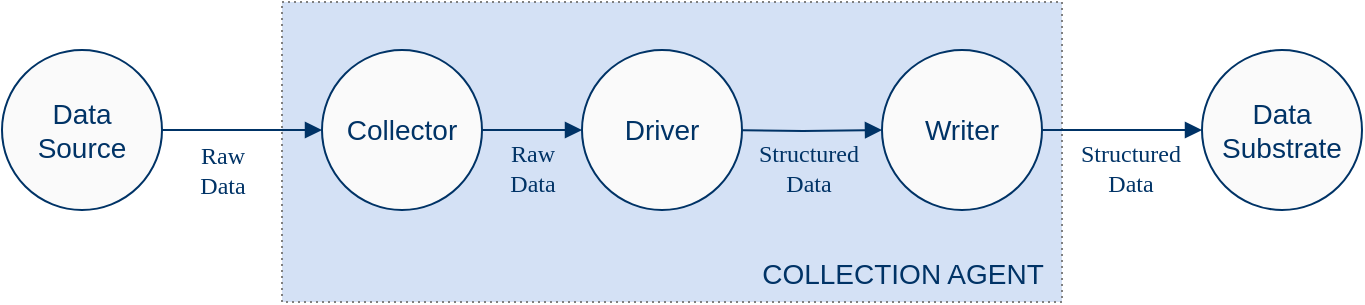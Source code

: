 <mxfile version="15.3.5" type="device" pages="11"><diagram id="yZAiCsAkWF2nqFLN1_9k" name="data-source-driver"><mxGraphModel dx="946" dy="687" grid="1" gridSize="10" guides="1" tooltips="1" connect="1" arrows="1" fold="1" page="1" pageScale="1" pageWidth="1169" pageHeight="827" math="0" shadow="0"><root><mxCell id="IAsegdR1v6KpcXqtN1vn-0"/><mxCell id="IAsegdR1v6KpcXqtN1vn-1" parent="IAsegdR1v6KpcXqtN1vn-0"/><mxCell id="d8qDApFl7nwWtK-vJtX3-0" value="" style="rounded=0;whiteSpace=wrap;html=1;fontFamily=Helvetica;dashed=1;dashPattern=1 2;strokeColor=#808080;fillColor=#D4E1F5;" parent="IAsegdR1v6KpcXqtN1vn-1" vertex="1"><mxGeometry x="350" y="310" width="390" height="150" as="geometry"/></mxCell><mxCell id="IAsegdR1v6KpcXqtN1vn-4" value="" style="edgeStyle=orthogonalEdgeStyle;rounded=1;orthogonalLoop=1;jettySize=auto;html=1;fontFamily=Tahoma;endArrow=block;fontSize=12;fontColor=#003366;verticalAlign=bottom;strokeColor=#003366;startFill=0;startArrow=none;startSize=8;" parent="IAsegdR1v6KpcXqtN1vn-1" source="IAsegdR1v6KpcXqtN1vn-2" target="IAsegdR1v6KpcXqtN1vn-3" edge="1"><mxGeometry relative="1" as="geometry"/></mxCell><mxCell id="IAsegdR1v6KpcXqtN1vn-9" value="Raw&lt;br&gt;Data" style="edgeLabel;html=1;align=center;verticalAlign=bottom;resizable=0;points=[];fontFamily=Tahoma;rounded=1;fontSize=12;fontColor=#003366;strokeColor=#003366;endArrow=block;startFill=0;startArrow=none;startSize=8;labelBackgroundColor=none;" parent="IAsegdR1v6KpcXqtN1vn-4" vertex="1" connectable="0"><mxGeometry x="-0.25" y="-1" relative="1" as="geometry"><mxPoint y="35" as="offset"/></mxGeometry></mxCell><mxCell id="IAsegdR1v6KpcXqtN1vn-2" value="Data&lt;br style=&quot;font-size: 14px;&quot;&gt;Source" style="ellipse;whiteSpace=wrap;html=1;aspect=fixed;fontFamily=Helvetica;fontSize=14;strokeColor=#003366;fillColor=#FAFAFA;fontColor=#003366;" parent="IAsegdR1v6KpcXqtN1vn-1" vertex="1"><mxGeometry x="210" y="334" width="80" height="80" as="geometry"/></mxCell><mxCell id="IAsegdR1v6KpcXqtN1vn-6" value="Raw&lt;br&gt;Data" style="edgeStyle=orthogonalEdgeStyle;rounded=1;orthogonalLoop=1;jettySize=auto;html=1;fontFamily=Tahoma;endArrow=block;fontSize=12;fontColor=#003366;verticalAlign=bottom;strokeColor=#003366;startFill=0;startArrow=none;startSize=8;labelBackgroundColor=none;" parent="IAsegdR1v6KpcXqtN1vn-1" source="IAsegdR1v6KpcXqtN1vn-3" target="IAsegdR1v6KpcXqtN1vn-5" edge="1"><mxGeometry y="-36" relative="1" as="geometry"><mxPoint as="offset"/></mxGeometry></mxCell><mxCell id="IAsegdR1v6KpcXqtN1vn-3" value="Collector" style="ellipse;whiteSpace=wrap;html=1;aspect=fixed;fontFamily=Helvetica;fontSize=14;fontColor=#003366;strokeColor=#003366;fillColor=#FAFAFA;" parent="IAsegdR1v6KpcXqtN1vn-1" vertex="1"><mxGeometry x="370" y="334" width="80" height="80" as="geometry"/></mxCell><mxCell id="IAsegdR1v6KpcXqtN1vn-8" value="&lt;span style=&quot;&quot;&gt;Structured&lt;br&gt;Data&lt;/span&gt;" style="edgeStyle=orthogonalEdgeStyle;rounded=1;orthogonalLoop=1;jettySize=auto;html=1;fontFamily=Tahoma;endArrow=block;fontSize=12;fontColor=#003366;verticalAlign=bottom;strokeColor=#003366;startFill=0;startArrow=none;startSize=8;labelBackgroundColor=none;" parent="IAsegdR1v6KpcXqtN1vn-1" target="IAsegdR1v6KpcXqtN1vn-7" edge="1"><mxGeometry x="0.091" y="-36" relative="1" as="geometry"><mxPoint as="offset"/><mxPoint x="570" y="374" as="sourcePoint"/></mxGeometry></mxCell><mxCell id="IAsegdR1v6KpcXqtN1vn-5" value="Driver" style="ellipse;whiteSpace=wrap;html=1;aspect=fixed;fontFamily=Helvetica;fontSize=14;fontColor=#003366;strokeColor=#003366;fillColor=#FAFAFA;" parent="IAsegdR1v6KpcXqtN1vn-1" vertex="1"><mxGeometry x="500" y="334" width="80" height="80" as="geometry"/></mxCell><mxCell id="IAsegdR1v6KpcXqtN1vn-7" value="Writer" style="ellipse;whiteSpace=wrap;html=1;aspect=fixed;fontFamily=Helvetica;fontSize=14;fontColor=#003366;strokeColor=#003366;fillColor=#FAFAFA;" parent="IAsegdR1v6KpcXqtN1vn-1" vertex="1"><mxGeometry x="650" y="334" width="80" height="80" as="geometry"/></mxCell><mxCell id="d8qDApFl7nwWtK-vJtX3-1" value="COLLECTION AGENT" style="text;html=1;align=center;verticalAlign=middle;resizable=0;points=[];autosize=1;fontFamily=Helvetica;fontSize=14;fontColor=#003366;" parent="IAsegdR1v6KpcXqtN1vn-1" vertex="1"><mxGeometry x="580" y="436" width="160" height="20" as="geometry"/></mxCell><mxCell id="ChlKr1dADGA6pEzEXqZE-0" value="Data&lt;br style=&quot;font-size: 14px&quot;&gt;Substrate" style="ellipse;whiteSpace=wrap;html=1;aspect=fixed;fontFamily=Helvetica;fontSize=14;strokeColor=#003366;fillColor=#FAFAFA;fontColor=#003366;" parent="IAsegdR1v6KpcXqtN1vn-1" vertex="1"><mxGeometry x="810" y="334" width="80" height="80" as="geometry"/></mxCell><mxCell id="ChlKr1dADGA6pEzEXqZE-3" value="&lt;span style=&quot;&quot;&gt;Structured&lt;br&gt;Data&lt;/span&gt;" style="edgeStyle=orthogonalEdgeStyle;rounded=1;orthogonalLoop=1;jettySize=auto;html=1;fontFamily=Tahoma;endArrow=block;fontSize=12;fontColor=#003366;verticalAlign=bottom;strokeColor=#003366;startFill=0;startArrow=none;startSize=8;labelBackgroundColor=none;entryX=0;entryY=0.5;entryDx=0;entryDy=0;exitX=1;exitY=0.5;exitDx=0;exitDy=0;" parent="IAsegdR1v6KpcXqtN1vn-1" source="IAsegdR1v6KpcXqtN1vn-7" target="ChlKr1dADGA6pEzEXqZE-0" edge="1"><mxGeometry x="0.091" y="-36" relative="1" as="geometry"><mxPoint as="offset"/><mxPoint x="745" y="374" as="sourcePoint"/><mxPoint x="840" y="373.58" as="targetPoint"/></mxGeometry></mxCell></root></mxGraphModel></diagram><diagram name="data-source-driver-nifi-java" id="RwiEO9NkTbz4jX_61V3L"><mxGraphModel dx="946" dy="687" grid="1" gridSize="10" guides="1" tooltips="1" connect="1" arrows="1" fold="1" page="1" pageScale="1" pageWidth="1169" pageHeight="827" math="0" shadow="0"><root><mxCell id="rzDpdh5EXbrbzztJtVMR-0"/><mxCell id="rzDpdh5EXbrbzztJtVMR-1" parent="rzDpdh5EXbrbzztJtVMR-0"/><mxCell id="rzDpdh5EXbrbzztJtVMR-16" value="YANG-TOOLS JSON-IETF encoding" style="text;html=1;align=center;verticalAlign=middle;resizable=0;points=[];autosize=1;fontSize=18;fontFamily=Helvetica;fontColor=#000033;" parent="rzDpdh5EXbrbzztJtVMR-1" vertex="1"><mxGeometry x="205" y="510" width="310" height="30" as="geometry"/></mxCell><mxCell id="rzDpdh5EXbrbzztJtVMR-17" value="" style="rounded=0;whiteSpace=wrap;html=1;fontFamily=Helvetica;dashed=1;dashPattern=1 2;strokeColor=#808080;fillColor=#D4E1F5;" parent="rzDpdh5EXbrbzztJtVMR-1" vertex="1"><mxGeometry x="350" y="560" width="360" height="150" as="geometry"/></mxCell><mxCell id="rzDpdh5EXbrbzztJtVMR-18" value="" style="edgeStyle=orthogonalEdgeStyle;rounded=1;orthogonalLoop=1;jettySize=auto;html=1;fontFamily=Tahoma;endArrow=block;fontSize=12;fontColor=#003366;verticalAlign=bottom;strokeColor=#003366;startFill=0;startArrow=none;startSize=8;" parent="rzDpdh5EXbrbzztJtVMR-1" source="rzDpdh5EXbrbzztJtVMR-20" target="rzDpdh5EXbrbzztJtVMR-22" edge="1"><mxGeometry relative="1" as="geometry"/></mxCell><mxCell id="rzDpdh5EXbrbzztJtVMR-19" value="Raw&lt;br&gt;Data" style="edgeLabel;html=1;align=center;verticalAlign=bottom;resizable=0;points=[];fontFamily=Tahoma;rounded=1;fontSize=12;fontColor=#003366;strokeColor=#003366;endArrow=block;startFill=0;startArrow=none;startSize=8;labelBackgroundColor=none;" parent="rzDpdh5EXbrbzztJtVMR-18" vertex="1" connectable="0"><mxGeometry x="-0.25" y="-1" relative="1" as="geometry"><mxPoint y="35" as="offset"/></mxGeometry></mxCell><mxCell id="rzDpdh5EXbrbzztJtVMR-20" value="Data&lt;br style=&quot;font-size: 14px;&quot;&gt;Source" style="ellipse;whiteSpace=wrap;html=1;aspect=fixed;fontFamily=Helvetica;fontSize=14;strokeColor=#003366;fillColor=#FAFAFA;fontColor=#003366;" parent="rzDpdh5EXbrbzztJtVMR-1" vertex="1"><mxGeometry x="220" y="584" width="80" height="80" as="geometry"/></mxCell><mxCell id="rzDpdh5EXbrbzztJtVMR-21" value="Raw&lt;br&gt;Data" style="edgeStyle=orthogonalEdgeStyle;rounded=1;orthogonalLoop=1;jettySize=auto;html=1;fontFamily=Tahoma;endArrow=block;fontSize=12;fontColor=#003366;verticalAlign=bottom;strokeColor=#003366;startFill=0;startArrow=none;startSize=8;labelBackgroundColor=none;" parent="rzDpdh5EXbrbzztJtVMR-1" source="rzDpdh5EXbrbzztJtVMR-22" target="rzDpdh5EXbrbzztJtVMR-24" edge="1"><mxGeometry y="-36" relative="1" as="geometry"><mxPoint as="offset"/></mxGeometry></mxCell><mxCell id="rzDpdh5EXbrbzztJtVMR-22" value="Collector" style="ellipse;whiteSpace=wrap;html=1;aspect=fixed;fontFamily=Helvetica;fontSize=12;fontColor=#003366;strokeColor=#003366;fillColor=#FAFAFA;" parent="rzDpdh5EXbrbzztJtVMR-1" vertex="1"><mxGeometry x="370" y="584" width="80" height="80" as="geometry"/></mxCell><mxCell id="rzDpdh5EXbrbzztJtVMR-23" value="&lt;span&gt;JSON&lt;br&gt;Data&lt;/span&gt;" style="edgeStyle=orthogonalEdgeStyle;rounded=1;orthogonalLoop=1;jettySize=auto;html=1;fontFamily=Tahoma;endArrow=block;fontSize=12;fontColor=#003366;verticalAlign=bottom;strokeColor=#003366;startFill=0;startArrow=none;startSize=8;labelBackgroundColor=none;" parent="rzDpdh5EXbrbzztJtVMR-1" source="rzDpdh5EXbrbzztJtVMR-27" target="rzDpdh5EXbrbzztJtVMR-25" edge="1"><mxGeometry x="0.091" y="-36" relative="1" as="geometry"><mxPoint as="offset"/></mxGeometry></mxCell><mxCell id="rzDpdh5EXbrbzztJtVMR-24" value="&lt;span style=&quot;font-size: 12px&quot;&gt;YANG&lt;br&gt;TOOLS&lt;br style=&quot;font-size: 10px&quot;&gt;&lt;/span&gt;&lt;span style=&quot;font-size: 10px&quot;&gt;Driver&lt;/span&gt;" style="ellipse;whiteSpace=wrap;html=1;aspect=fixed;fontFamily=Helvetica;fontSize=10;fontColor=#003366;strokeColor=#003366;fillColor=#FAFAFA;" parent="rzDpdh5EXbrbzztJtVMR-1" vertex="1"><mxGeometry x="490" y="584" width="80" height="80" as="geometry"/></mxCell><mxCell id="rzDpdh5EXbrbzztJtVMR-25" value="Apache&lt;br&gt;Kafka" style="ellipse;whiteSpace=wrap;html=1;aspect=fixed;fontFamily=Helvetica;fontSize=14;fontColor=#003366;strokeColor=#003366;fillColor=#FAFAFA;" parent="rzDpdh5EXbrbzztJtVMR-1" vertex="1"><mxGeometry x="760" y="584" width="80" height="80" as="geometry"/></mxCell><mxCell id="rzDpdh5EXbrbzztJtVMR-26" value="COLLECTION AGENT" style="text;html=1;align=center;verticalAlign=middle;resizable=0;points=[];autosize=1;fontFamily=Helvetica;fontSize=14;fontColor=#003366;" parent="rzDpdh5EXbrbzztJtVMR-1" vertex="1"><mxGeometry x="550" y="686" width="160" height="20" as="geometry"/></mxCell><mxCell id="rzDpdh5EXbrbzztJtVMR-27" value="Kafka&lt;br&gt;Producer" style="ellipse;whiteSpace=wrap;html=1;aspect=fixed;fontFamily=Helvetica;fontSize=12;fontColor=#003366;strokeColor=#003366;fillColor=#FAFAFA;" parent="rzDpdh5EXbrbzztJtVMR-1" vertex="1"><mxGeometry x="615" y="584" width="80" height="80" as="geometry"/></mxCell><mxCell id="rzDpdh5EXbrbzztJtVMR-28" value="JSON&lt;br&gt;Data" style="edgeStyle=orthogonalEdgeStyle;rounded=1;orthogonalLoop=1;jettySize=auto;html=1;fontFamily=Tahoma;endArrow=block;fontSize=12;fontColor=#003366;verticalAlign=bottom;strokeColor=#003366;startFill=0;startArrow=none;startSize=8;labelBackgroundColor=none;" parent="rzDpdh5EXbrbzztJtVMR-1" source="rzDpdh5EXbrbzztJtVMR-24" target="rzDpdh5EXbrbzztJtVMR-27" edge="1"><mxGeometry x="0.077" y="-36" relative="1" as="geometry"><mxPoint as="offset"/><mxPoint x="585" y="624" as="sourcePoint"/><mxPoint x="800" y="624" as="targetPoint"/></mxGeometry></mxCell></root></mxGraphModel></diagram><diagram id="Rf28-3Uudzz90vrHlFa6" name="data-source-driver-nifi"><mxGraphModel dx="946" dy="687" grid="1" gridSize="10" guides="1" tooltips="1" connect="1" arrows="1" fold="1" page="1" pageScale="1" pageWidth="1169" pageHeight="827" math="0" shadow="0"><root><mxCell id="imPcyHrVYAZhqXAMGMvq-0"/><mxCell id="imPcyHrVYAZhqXAMGMvq-1" parent="imPcyHrVYAZhqXAMGMvq-0"/><mxCell id="XqXelhDCLz41E8tevnrB-0" value="" style="rounded=0;whiteSpace=wrap;html=1;fontFamily=Helvetica;dashed=1;dashPattern=1 2;strokeColor=#808080;fillColor=#D4E1F5;" parent="imPcyHrVYAZhqXAMGMvq-1" vertex="1"><mxGeometry x="350" y="800" width="480" height="150" as="geometry"/></mxCell><mxCell id="XqXelhDCLz41E8tevnrB-1" value="" style="edgeStyle=orthogonalEdgeStyle;rounded=1;orthogonalLoop=1;jettySize=auto;html=1;fontFamily=Tahoma;endArrow=block;fontSize=12;fontColor=#003366;verticalAlign=bottom;strokeColor=#003366;startFill=0;startArrow=none;startSize=8;" parent="imPcyHrVYAZhqXAMGMvq-1" source="XqXelhDCLz41E8tevnrB-3" target="XqXelhDCLz41E8tevnrB-5" edge="1"><mxGeometry relative="1" as="geometry"/></mxCell><mxCell id="XqXelhDCLz41E8tevnrB-2" value="Raw&lt;br&gt;Data" style="edgeLabel;html=1;align=center;verticalAlign=bottom;resizable=0;points=[];fontFamily=Tahoma;rounded=1;fontSize=12;fontColor=#003366;strokeColor=#003366;endArrow=block;startFill=0;startArrow=none;startSize=8;labelBackgroundColor=none;" parent="XqXelhDCLz41E8tevnrB-1" vertex="1" connectable="0"><mxGeometry x="-0.25" y="-1" relative="1" as="geometry"><mxPoint y="35" as="offset"/></mxGeometry></mxCell><mxCell id="XqXelhDCLz41E8tevnrB-3" value="Data&lt;br style=&quot;font-size: 14px;&quot;&gt;Source" style="ellipse;whiteSpace=wrap;html=1;aspect=fixed;fontFamily=Helvetica;fontSize=14;strokeColor=#003366;fillColor=#FAFAFA;fontColor=#003366;" parent="imPcyHrVYAZhqXAMGMvq-1" vertex="1"><mxGeometry x="220" y="824" width="80" height="80" as="geometry"/></mxCell><mxCell id="XqXelhDCLz41E8tevnrB-4" value="Raw&lt;br&gt;Data" style="edgeStyle=orthogonalEdgeStyle;rounded=1;orthogonalLoop=1;jettySize=auto;html=1;fontFamily=Tahoma;endArrow=block;fontSize=12;fontColor=#003366;verticalAlign=bottom;strokeColor=#003366;startFill=0;startArrow=none;startSize=8;labelBackgroundColor=none;" parent="imPcyHrVYAZhqXAMGMvq-1" source="XqXelhDCLz41E8tevnrB-5" target="XqXelhDCLz41E8tevnrB-7" edge="1"><mxGeometry y="-36" relative="1" as="geometry"><mxPoint as="offset"/></mxGeometry></mxCell><mxCell id="XqXelhDCLz41E8tevnrB-5" value="Collector" style="ellipse;whiteSpace=wrap;html=1;aspect=fixed;fontFamily=Helvetica;fontSize=12;fontColor=#003366;strokeColor=#003366;fillColor=#FAFAFA;" parent="imPcyHrVYAZhqXAMGMvq-1" vertex="1"><mxGeometry x="370" y="824" width="80" height="80" as="geometry"/></mxCell><mxCell id="XqXelhDCLz41E8tevnrB-6" value="&lt;span&gt;Avro&lt;br&gt;Data&lt;/span&gt;" style="edgeStyle=orthogonalEdgeStyle;rounded=1;orthogonalLoop=1;jettySize=auto;html=1;fontFamily=Tahoma;endArrow=block;fontSize=12;fontColor=#003366;verticalAlign=bottom;strokeColor=#003366;startFill=0;startArrow=none;startSize=8;labelBackgroundColor=none;exitX=1;exitY=0.5;exitDx=0;exitDy=0;" parent="imPcyHrVYAZhqXAMGMvq-1" source="xfF0si8f4MJDC_tQ2enZ-12" target="XqXelhDCLz41E8tevnrB-8" edge="1"><mxGeometry x="0.091" y="-36" relative="1" as="geometry"><mxPoint as="offset"/></mxGeometry></mxCell><mxCell id="XqXelhDCLz41E8tevnrB-7" value="&lt;span style=&quot;font-size: 12px&quot;&gt;Pyangbind&lt;/span&gt;&lt;br style=&quot;font-size: 12px&quot;&gt;&lt;span style=&quot;font-size: 12px&quot;&gt;Driver&lt;/span&gt;" style="ellipse;whiteSpace=wrap;html=1;aspect=fixed;fontFamily=Helvetica;fontSize=11;fontColor=#003366;strokeColor=#003366;fillColor=#FAFAFA;" parent="imPcyHrVYAZhqXAMGMvq-1" vertex="1"><mxGeometry x="490" y="824" width="80" height="80" as="geometry"/></mxCell><mxCell id="XqXelhDCLz41E8tevnrB-8" value="Apache&lt;br&gt;Kafka" style="ellipse;whiteSpace=wrap;html=1;aspect=fixed;fontFamily=Helvetica;fontSize=14;fontColor=#003366;strokeColor=#003366;fillColor=#FAFAFA;" parent="imPcyHrVYAZhqXAMGMvq-1" vertex="1"><mxGeometry x="880" y="824" width="80" height="80" as="geometry"/></mxCell><mxCell id="XqXelhDCLz41E8tevnrB-9" value="COLLECTION AGENT" style="text;html=1;align=center;verticalAlign=middle;resizable=0;points=[];autosize=1;fontFamily=Helvetica;fontSize=14;fontColor=#003366;" parent="imPcyHrVYAZhqXAMGMvq-1" vertex="1"><mxGeometry x="670" y="926" width="160" height="20" as="geometry"/></mxCell><mxCell id="UrXQihnv_DtpwGkHMdtp-0" value="&#10;&#10;&lt;span style=&quot;color: rgb(0, 51, 102); font-family: helvetica; font-size: 11px; font-style: normal; font-weight: 400; letter-spacing: normal; text-align: center; text-indent: 0px; text-transform: none; word-spacing: 0px; background-color: rgb(248, 249, 250); display: inline; float: none;&quot;&gt;Dynamic Avro Schema Infering&lt;/span&gt;&#10;&#10;" style="ellipse;whiteSpace=wrap;html=1;aspect=fixed;fontFamily=Helvetica;fontSize=14;fontColor=#003366;strokeColor=#003366;fillColor=#FAFAFA;" parent="imPcyHrVYAZhqXAMGMvq-1" vertex="1"><mxGeometry x="615" y="824" width="80" height="80" as="geometry"/></mxCell><mxCell id="xfF0si8f4MJDC_tQ2enZ-12" value="Kafka&lt;br&gt;Producer" style="ellipse;whiteSpace=wrap;html=1;aspect=fixed;fontFamily=Helvetica;fontSize=11;fontColor=#003366;strokeColor=#003366;fillColor=#FAFAFA;" parent="imPcyHrVYAZhqXAMGMvq-1" vertex="1"><mxGeometry x="740" y="824" width="80" height="80" as="geometry"/></mxCell><mxCell id="UrXQihnv_DtpwGkHMdtp-1" value="&lt;span&gt;JSON&lt;br&gt;Data&lt;/span&gt;" style="edgeStyle=orthogonalEdgeStyle;rounded=1;orthogonalLoop=1;jettySize=auto;html=1;fontFamily=Tahoma;endArrow=block;fontSize=12;fontColor=#003366;verticalAlign=bottom;strokeColor=#003366;startFill=0;startArrow=none;startSize=8;labelBackgroundColor=none;" parent="imPcyHrVYAZhqXAMGMvq-1" source="XqXelhDCLz41E8tevnrB-7" target="UrXQihnv_DtpwGkHMdtp-0" edge="1"><mxGeometry x="0.077" y="-36" relative="1" as="geometry"><mxPoint as="offset"/><mxPoint x="585" y="864" as="sourcePoint"/><mxPoint x="800" y="864" as="targetPoint"/></mxGeometry></mxCell><mxCell id="6Js7YMsKOwaNk5UgWNJy-0" value="Avro schema inferring (&lt;i&gt;Current implementation&lt;/i&gt;)" style="text;html=1;align=center;verticalAlign=middle;resizable=0;points=[];autosize=1;fontSize=18;fontFamily=Helvetica;fontColor=#000033;" parent="imPcyHrVYAZhqXAMGMvq-1" vertex="1"><mxGeometry x="145" y="750" width="390" height="30" as="geometry"/></mxCell><mxCell id="6Js7YMsKOwaNk5UgWNJy-13" value="Pyangbind Avro encoding (&lt;i&gt;Desired implementation&lt;/i&gt;)" style="text;html=1;align=center;verticalAlign=middle;resizable=0;points=[];autosize=1;fontSize=18;fontFamily=Helvetica;fontColor=#000033;" parent="imPcyHrVYAZhqXAMGMvq-1" vertex="1"><mxGeometry x="145" y="510" width="430" height="30" as="geometry"/></mxCell><mxCell id="xfF0si8f4MJDC_tQ2enZ-0" value="" style="rounded=0;whiteSpace=wrap;html=1;fontFamily=Helvetica;dashed=1;dashPattern=1 2;strokeColor=#808080;fillColor=#D4E1F5;" parent="imPcyHrVYAZhqXAMGMvq-1" vertex="1"><mxGeometry x="350" y="560" width="360" height="150" as="geometry"/></mxCell><mxCell id="xfF0si8f4MJDC_tQ2enZ-1" value="" style="edgeStyle=orthogonalEdgeStyle;rounded=1;orthogonalLoop=1;jettySize=auto;html=1;fontFamily=Tahoma;endArrow=block;fontSize=12;fontColor=#003366;verticalAlign=bottom;strokeColor=#003366;startFill=0;startArrow=none;startSize=8;" parent="imPcyHrVYAZhqXAMGMvq-1" source="xfF0si8f4MJDC_tQ2enZ-3" target="xfF0si8f4MJDC_tQ2enZ-5" edge="1"><mxGeometry relative="1" as="geometry"/></mxCell><mxCell id="xfF0si8f4MJDC_tQ2enZ-2" value="Raw&lt;br&gt;Data" style="edgeLabel;html=1;align=center;verticalAlign=bottom;resizable=0;points=[];fontFamily=Tahoma;rounded=1;fontSize=12;fontColor=#003366;strokeColor=#003366;endArrow=block;startFill=0;startArrow=none;startSize=8;labelBackgroundColor=none;" parent="xfF0si8f4MJDC_tQ2enZ-1" vertex="1" connectable="0"><mxGeometry x="-0.25" y="-1" relative="1" as="geometry"><mxPoint y="35" as="offset"/></mxGeometry></mxCell><mxCell id="xfF0si8f4MJDC_tQ2enZ-3" value="Data&lt;br style=&quot;font-size: 14px;&quot;&gt;Source" style="ellipse;whiteSpace=wrap;html=1;aspect=fixed;fontFamily=Helvetica;fontSize=14;strokeColor=#003366;fillColor=#FAFAFA;fontColor=#003366;" parent="imPcyHrVYAZhqXAMGMvq-1" vertex="1"><mxGeometry x="220" y="584" width="80" height="80" as="geometry"/></mxCell><mxCell id="xfF0si8f4MJDC_tQ2enZ-4" value="Raw&lt;br&gt;Data" style="edgeStyle=orthogonalEdgeStyle;rounded=1;orthogonalLoop=1;jettySize=auto;html=1;fontFamily=Tahoma;endArrow=block;fontSize=12;fontColor=#003366;verticalAlign=bottom;strokeColor=#003366;startFill=0;startArrow=none;startSize=8;labelBackgroundColor=none;" parent="imPcyHrVYAZhqXAMGMvq-1" source="xfF0si8f4MJDC_tQ2enZ-5" target="xfF0si8f4MJDC_tQ2enZ-7" edge="1"><mxGeometry y="-36" relative="1" as="geometry"><mxPoint as="offset"/></mxGeometry></mxCell><mxCell id="xfF0si8f4MJDC_tQ2enZ-5" value="Collector" style="ellipse;whiteSpace=wrap;html=1;aspect=fixed;fontFamily=Helvetica;fontSize=12;fontColor=#003366;strokeColor=#003366;fillColor=#FAFAFA;" parent="imPcyHrVYAZhqXAMGMvq-1" vertex="1"><mxGeometry x="370" y="584" width="80" height="80" as="geometry"/></mxCell><mxCell id="xfF0si8f4MJDC_tQ2enZ-6" value="&lt;span&gt;Avro&lt;br&gt;Data&lt;/span&gt;" style="edgeStyle=orthogonalEdgeStyle;rounded=1;orthogonalLoop=1;jettySize=auto;html=1;fontFamily=Tahoma;endArrow=block;fontSize=12;fontColor=#003366;verticalAlign=bottom;strokeColor=#003366;startFill=0;startArrow=none;startSize=8;labelBackgroundColor=none;" parent="imPcyHrVYAZhqXAMGMvq-1" source="xfF0si8f4MJDC_tQ2enZ-10" target="xfF0si8f4MJDC_tQ2enZ-8" edge="1"><mxGeometry x="0.091" y="-36" relative="1" as="geometry"><mxPoint as="offset"/></mxGeometry></mxCell><mxCell id="xfF0si8f4MJDC_tQ2enZ-7" value="&lt;span style=&quot;font-size: 12px&quot;&gt;Pyangbind&lt;/span&gt;&lt;br style=&quot;font-size: 12px&quot;&gt;&lt;span style=&quot;font-size: 12px&quot;&gt;Driver&lt;/span&gt;" style="ellipse;whiteSpace=wrap;html=1;aspect=fixed;fontFamily=Helvetica;fontSize=11;fontColor=#003366;strokeColor=#003366;fillColor=#FAFAFA;" parent="imPcyHrVYAZhqXAMGMvq-1" vertex="1"><mxGeometry x="490" y="584" width="80" height="80" as="geometry"/></mxCell><mxCell id="xfF0si8f4MJDC_tQ2enZ-8" value="Apache&lt;br&gt;Kafka" style="ellipse;whiteSpace=wrap;html=1;aspect=fixed;fontFamily=Helvetica;fontSize=14;fontColor=#003366;strokeColor=#003366;fillColor=#FAFAFA;" parent="imPcyHrVYAZhqXAMGMvq-1" vertex="1"><mxGeometry x="760" y="584" width="80" height="80" as="geometry"/></mxCell><mxCell id="xfF0si8f4MJDC_tQ2enZ-9" value="COLLECTION AGENT" style="text;html=1;align=center;verticalAlign=middle;resizable=0;points=[];autosize=1;fontFamily=Helvetica;fontSize=14;fontColor=#003366;" parent="imPcyHrVYAZhqXAMGMvq-1" vertex="1"><mxGeometry x="550" y="686" width="160" height="20" as="geometry"/></mxCell><mxCell id="xfF0si8f4MJDC_tQ2enZ-10" value="Kafka&lt;br&gt;Producer" style="ellipse;whiteSpace=wrap;html=1;aspect=fixed;fontFamily=Helvetica;fontSize=12;fontColor=#003366;strokeColor=#003366;fillColor=#FAFAFA;" parent="imPcyHrVYAZhqXAMGMvq-1" vertex="1"><mxGeometry x="615" y="584" width="80" height="80" as="geometry"/></mxCell><mxCell id="xfF0si8f4MJDC_tQ2enZ-11" value="Avro&lt;br&gt;Data" style="edgeStyle=orthogonalEdgeStyle;rounded=1;orthogonalLoop=1;jettySize=auto;html=1;fontFamily=Tahoma;endArrow=block;fontSize=12;fontColor=#003366;verticalAlign=bottom;strokeColor=#003366;startFill=0;startArrow=none;startSize=8;labelBackgroundColor=none;" parent="imPcyHrVYAZhqXAMGMvq-1" source="xfF0si8f4MJDC_tQ2enZ-7" target="xfF0si8f4MJDC_tQ2enZ-10" edge="1"><mxGeometry x="0.077" y="-36" relative="1" as="geometry"><mxPoint as="offset"/><mxPoint x="585" y="624" as="sourcePoint"/><mxPoint x="800" y="624" as="targetPoint"/></mxGeometry></mxCell><mxCell id="xfF0si8f4MJDC_tQ2enZ-14" value="&lt;span&gt;Avro&lt;br&gt;Data&lt;/span&gt;" style="edgeStyle=orthogonalEdgeStyle;rounded=1;orthogonalLoop=1;jettySize=auto;html=1;fontFamily=Tahoma;endArrow=block;fontSize=12;fontColor=#003366;verticalAlign=bottom;strokeColor=#003366;startFill=0;startArrow=none;startSize=8;labelBackgroundColor=none;exitX=1;exitY=0.5;exitDx=0;exitDy=0;entryX=0;entryY=0.5;entryDx=0;entryDy=0;" parent="imPcyHrVYAZhqXAMGMvq-1" source="UrXQihnv_DtpwGkHMdtp-0" target="xfF0si8f4MJDC_tQ2enZ-12" edge="1"><mxGeometry x="0.091" y="-36" relative="1" as="geometry"><mxPoint as="offset"/><mxPoint x="865" y="874" as="sourcePoint"/><mxPoint x="760" y="864" as="targetPoint"/></mxGeometry></mxCell></root></mxGraphModel></diagram><diagram id="Rm_Aoti2rHsk6k1rnr1W" name="data-transformation-driver"><mxGraphModel dx="946" dy="687" grid="1" gridSize="10" guides="1" tooltips="1" connect="1" arrows="1" fold="1" page="1" pageScale="1" pageWidth="827" pageHeight="1169" math="0" shadow="0"><root><mxCell id="Jv5NYzty37sHm5QxjaLM-0"/><mxCell id="Jv5NYzty37sHm5QxjaLM-1" parent="Jv5NYzty37sHm5QxjaLM-0"/><mxCell id="z7LAYEsiCSu40E9Qd9JT-0" value="" style="rounded=0;whiteSpace=wrap;html=1;fontFamily=Helvetica;dashed=1;dashPattern=1 2;strokeColor=#808080;fillColor=#D4E1F5;" parent="Jv5NYzty37sHm5QxjaLM-1" vertex="1"><mxGeometry x="350" y="310" width="400" height="150" as="geometry"/></mxCell><mxCell id="z7LAYEsiCSu40E9Qd9JT-1" value="" style="edgeStyle=orthogonalEdgeStyle;rounded=1;orthogonalLoop=1;jettySize=auto;html=1;fontFamily=Tahoma;endArrow=block;fontSize=12;fontColor=#003366;verticalAlign=bottom;strokeColor=#003366;startFill=0;startArrow=none;startSize=8;" parent="Jv5NYzty37sHm5QxjaLM-1" source="z7LAYEsiCSu40E9Qd9JT-3" target="z7LAYEsiCSu40E9Qd9JT-5" edge="1"><mxGeometry relative="1" as="geometry"/></mxCell><mxCell id="z7LAYEsiCSu40E9Qd9JT-2" value="Structured&lt;br&gt;Data" style="edgeLabel;html=1;align=center;verticalAlign=bottom;resizable=0;points=[];fontFamily=Tahoma;rounded=1;fontSize=12;fontColor=#003366;strokeColor=#003366;endArrow=block;startFill=0;startArrow=none;startSize=8;labelBackgroundColor=none;" parent="z7LAYEsiCSu40E9Qd9JT-1" vertex="1" connectable="0"><mxGeometry x="-0.25" y="-1" relative="1" as="geometry"><mxPoint y="35" as="offset"/></mxGeometry></mxCell><mxCell id="z7LAYEsiCSu40E9Qd9JT-3" value="Data&lt;br&gt;Substrate" style="ellipse;whiteSpace=wrap;html=1;aspect=fixed;fontFamily=Helvetica;fontSize=14;strokeColor=#003366;fillColor=#FAFAFA;fontColor=#003366;" parent="Jv5NYzty37sHm5QxjaLM-1" vertex="1"><mxGeometry x="200" y="334" width="80" height="80" as="geometry"/></mxCell><mxCell id="z7LAYEsiCSu40E9Qd9JT-4" value="Structured&lt;br&gt;Data" style="edgeStyle=orthogonalEdgeStyle;rounded=1;orthogonalLoop=1;jettySize=auto;html=1;fontFamily=Tahoma;endArrow=block;fontSize=12;fontColor=#003366;verticalAlign=bottom;strokeColor=#003366;startFill=0;startArrow=none;startSize=8;labelBackgroundColor=none;" parent="Jv5NYzty37sHm5QxjaLM-1" source="z7LAYEsiCSu40E9Qd9JT-5" target="z7LAYEsiCSu40E9Qd9JT-7" edge="1"><mxGeometry y="-36" relative="1" as="geometry"><mxPoint as="offset"/></mxGeometry></mxCell><mxCell id="z7LAYEsiCSu40E9Qd9JT-5" value="Reader" style="ellipse;whiteSpace=wrap;html=1;aspect=fixed;fontFamily=Helvetica;fontSize=14;fontColor=#003366;strokeColor=#003366;fillColor=#FAFAFA;" parent="Jv5NYzty37sHm5QxjaLM-1" vertex="1"><mxGeometry x="370" y="334" width="80" height="80" as="geometry"/></mxCell><mxCell id="z7LAYEsiCSu40E9Qd9JT-6" value="Structured&lt;br&gt;Data" style="edgeStyle=orthogonalEdgeStyle;rounded=1;orthogonalLoop=1;jettySize=auto;html=1;fontFamily=Tahoma;endArrow=block;fontSize=12;fontColor=#003366;verticalAlign=bottom;strokeColor=#003366;startFill=0;startArrow=none;startSize=8;labelBackgroundColor=none;" parent="Jv5NYzty37sHm5QxjaLM-1" target="z7LAYEsiCSu40E9Qd9JT-8" edge="1"><mxGeometry x="0.091" y="-36" relative="1" as="geometry"><mxPoint as="offset"/><mxPoint x="570" y="374" as="sourcePoint"/></mxGeometry></mxCell><mxCell id="z7LAYEsiCSu40E9Qd9JT-7" value="Driver" style="ellipse;whiteSpace=wrap;html=1;aspect=fixed;fontFamily=Helvetica;fontSize=14;fontColor=#003366;strokeColor=#003366;fillColor=#FAFAFA;" parent="Jv5NYzty37sHm5QxjaLM-1" vertex="1"><mxGeometry x="510" y="334" width="80" height="80" as="geometry"/></mxCell><mxCell id="z7LAYEsiCSu40E9Qd9JT-8" value="Writer" style="ellipse;whiteSpace=wrap;html=1;aspect=fixed;fontFamily=Helvetica;fontSize=14;fontColor=#003366;strokeColor=#003366;fillColor=#FAFAFA;" parent="Jv5NYzty37sHm5QxjaLM-1" vertex="1"><mxGeometry x="660" y="334" width="80" height="80" as="geometry"/></mxCell><mxCell id="z7LAYEsiCSu40E9Qd9JT-9" value="TRANSFORMATION AGENT" style="text;html=1;align=center;verticalAlign=middle;resizable=0;points=[];autosize=1;fontFamily=Helvetica;fontSize=14;fontColor=#003366;" parent="Jv5NYzty37sHm5QxjaLM-1" vertex="1"><mxGeometry x="450" y="436" width="200" height="20" as="geometry"/></mxCell><mxCell id="z7LAYEsiCSu40E9Qd9JT-10" value="Data&lt;br style=&quot;font-size: 14px&quot;&gt;Substrate" style="ellipse;whiteSpace=wrap;html=1;aspect=fixed;fontFamily=Helvetica;fontSize=14;strokeColor=#003366;fillColor=#FAFAFA;fontColor=#003366;" parent="Jv5NYzty37sHm5QxjaLM-1" vertex="1"><mxGeometry x="820" y="334" width="80" height="80" as="geometry"/></mxCell><mxCell id="z7LAYEsiCSu40E9Qd9JT-11" value="Structured&lt;br&gt;Data" style="edgeStyle=orthogonalEdgeStyle;rounded=1;orthogonalLoop=1;jettySize=auto;html=1;fontFamily=Tahoma;endArrow=block;fontSize=12;fontColor=#003366;verticalAlign=bottom;strokeColor=#003366;startFill=0;startArrow=none;startSize=8;labelBackgroundColor=none;entryX=0;entryY=0.5;entryDx=0;entryDy=0;exitX=1;exitY=0.5;exitDx=0;exitDy=0;" parent="Jv5NYzty37sHm5QxjaLM-1" source="z7LAYEsiCSu40E9Qd9JT-8" target="z7LAYEsiCSu40E9Qd9JT-10" edge="1"><mxGeometry x="0.091" y="-36" relative="1" as="geometry"><mxPoint as="offset"/><mxPoint x="745" y="374" as="sourcePoint"/><mxPoint x="840" y="373.58" as="targetPoint"/></mxGeometry></mxCell></root></mxGraphModel></diagram><diagram id="C-1Laj0IcCITiN9CJT6D" name="data-transformation-driver-nifi-java"><mxGraphModel dx="946" dy="687" grid="1" gridSize="10" guides="1" tooltips="1" connect="1" arrows="1" fold="1" page="1" pageScale="1" pageWidth="827" pageHeight="1169" math="0" shadow="0"><root><mxCell id="2ohfueWL57J40-gRGRea-0"/><mxCell id="2ohfueWL57J40-gRGRea-1" parent="2ohfueWL57J40-gRGRea-0"/><mxCell id="2ohfueWL57J40-gRGRea-2" value="" style="rounded=0;whiteSpace=wrap;html=1;fontFamily=Helvetica;dashed=1;dashPattern=1 2;strokeColor=#808080;fillColor=#D4E1F5;" parent="2ohfueWL57J40-gRGRea-1" vertex="1"><mxGeometry x="350" y="310" width="400" height="150" as="geometry"/></mxCell><mxCell id="2ohfueWL57J40-gRGRea-3" value="" style="edgeStyle=orthogonalEdgeStyle;rounded=1;orthogonalLoop=1;jettySize=auto;html=1;fontFamily=Tahoma;endArrow=block;fontSize=12;fontColor=#003366;verticalAlign=bottom;strokeColor=#003366;startFill=0;startArrow=none;startSize=8;" parent="2ohfueWL57J40-gRGRea-1" source="2ohfueWL57J40-gRGRea-5" target="2ohfueWL57J40-gRGRea-7" edge="1"><mxGeometry relative="1" as="geometry"/></mxCell><mxCell id="2ohfueWL57J40-gRGRea-4" value="JSON&lt;br&gt;Data" style="edgeLabel;html=1;align=center;verticalAlign=bottom;resizable=0;points=[];fontFamily=Tahoma;rounded=1;fontSize=12;fontColor=#003366;strokeColor=#003366;endArrow=block;startFill=0;startArrow=none;startSize=8;labelBackgroundColor=none;" parent="2ohfueWL57J40-gRGRea-3" vertex="1" connectable="0"><mxGeometry x="-0.25" y="-1" relative="1" as="geometry"><mxPoint y="35" as="offset"/></mxGeometry></mxCell><mxCell id="2ohfueWL57J40-gRGRea-5" value="Apache&lt;br&gt;Kafka" style="ellipse;whiteSpace=wrap;html=1;aspect=fixed;fontFamily=Helvetica;fontSize=14;strokeColor=#003366;fillColor=#FAFAFA;fontColor=#003366;" parent="2ohfueWL57J40-gRGRea-1" vertex="1"><mxGeometry x="200" y="334" width="80" height="80" as="geometry"/></mxCell><mxCell id="2ohfueWL57J40-gRGRea-6" value="JSON&lt;br&gt;Data" style="edgeStyle=orthogonalEdgeStyle;rounded=1;orthogonalLoop=1;jettySize=auto;html=1;fontFamily=Tahoma;endArrow=block;fontSize=12;fontColor=#003366;verticalAlign=bottom;strokeColor=#003366;startFill=0;startArrow=none;startSize=8;labelBackgroundColor=none;" parent="2ohfueWL57J40-gRGRea-1" source="2ohfueWL57J40-gRGRea-7" target="2ohfueWL57J40-gRGRea-9" edge="1"><mxGeometry y="-36" relative="1" as="geometry"><mxPoint as="offset"/></mxGeometry></mxCell><mxCell id="2ohfueWL57J40-gRGRea-7" value="&lt;span style=&quot;font-size: 12px&quot;&gt;Kafka&lt;/span&gt;&lt;br style=&quot;font-size: 12px&quot;&gt;&lt;span style=&quot;font-size: 12px&quot;&gt;Consumer&lt;/span&gt;" style="ellipse;whiteSpace=wrap;html=1;aspect=fixed;fontFamily=Helvetica;fontSize=14;fontColor=#003366;strokeColor=#003366;fillColor=#FAFAFA;" parent="2ohfueWL57J40-gRGRea-1" vertex="1"><mxGeometry x="370" y="334" width="80" height="80" as="geometry"/></mxCell><mxCell id="2ohfueWL57J40-gRGRea-8" value="JSON&lt;br&gt;Data" style="edgeStyle=orthogonalEdgeStyle;rounded=1;orthogonalLoop=1;jettySize=auto;html=1;fontFamily=Tahoma;endArrow=block;fontSize=12;fontColor=#003366;verticalAlign=bottom;strokeColor=#003366;startFill=0;startArrow=none;startSize=8;labelBackgroundColor=none;" parent="2ohfueWL57J40-gRGRea-1" target="2ohfueWL57J40-gRGRea-10" edge="1"><mxGeometry x="0.091" y="-36" relative="1" as="geometry"><mxPoint as="offset"/><mxPoint x="570" y="374" as="sourcePoint"/></mxGeometry></mxCell><mxCell id="2ohfueWL57J40-gRGRea-9" value="&lt;span style=&quot;font-size: 12px&quot;&gt;YANG&lt;br&gt;TOOLS&lt;br style=&quot;font-size: 10px&quot;&gt;&lt;/span&gt;&lt;span style=&quot;font-size: 10px&quot;&gt;Driver&lt;/span&gt;" style="ellipse;whiteSpace=wrap;html=1;aspect=fixed;fontFamily=Helvetica;fontSize=14;fontColor=#003366;strokeColor=#003366;fillColor=#FAFAFA;" parent="2ohfueWL57J40-gRGRea-1" vertex="1"><mxGeometry x="510" y="334" width="80" height="80" as="geometry"/></mxCell><mxCell id="2ohfueWL57J40-gRGRea-10" value="&lt;span style=&quot;font-size: 12px&quot;&gt;Kafka&lt;/span&gt;&lt;br style=&quot;font-size: 12px&quot;&gt;&lt;span style=&quot;font-size: 12px&quot;&gt;Producer&lt;/span&gt;" style="ellipse;whiteSpace=wrap;html=1;aspect=fixed;fontFamily=Helvetica;fontSize=14;fontColor=#003366;strokeColor=#003366;fillColor=#FAFAFA;" parent="2ohfueWL57J40-gRGRea-1" vertex="1"><mxGeometry x="660" y="334" width="80" height="80" as="geometry"/></mxCell><mxCell id="2ohfueWL57J40-gRGRea-11" value="TRANSFORMATION AGENT" style="text;html=1;align=center;verticalAlign=middle;resizable=0;points=[];autosize=1;fontFamily=Helvetica;fontSize=14;fontColor=#003366;" parent="2ohfueWL57J40-gRGRea-1" vertex="1"><mxGeometry x="450" y="436" width="200" height="20" as="geometry"/></mxCell><mxCell id="2ohfueWL57J40-gRGRea-12" value="Apache&lt;br&gt;Kafka" style="ellipse;whiteSpace=wrap;html=1;aspect=fixed;fontFamily=Helvetica;fontSize=14;strokeColor=#003366;fillColor=#FAFAFA;fontColor=#003366;" parent="2ohfueWL57J40-gRGRea-1" vertex="1"><mxGeometry x="820" y="334" width="80" height="80" as="geometry"/></mxCell><mxCell id="2ohfueWL57J40-gRGRea-13" value="JSON&lt;br&gt;Data" style="edgeStyle=orthogonalEdgeStyle;rounded=1;orthogonalLoop=1;jettySize=auto;html=1;fontFamily=Tahoma;endArrow=block;fontSize=12;fontColor=#003366;verticalAlign=bottom;strokeColor=#003366;startFill=0;startArrow=none;startSize=8;labelBackgroundColor=none;entryX=0;entryY=0.5;entryDx=0;entryDy=0;exitX=1;exitY=0.5;exitDx=0;exitDy=0;" parent="2ohfueWL57J40-gRGRea-1" source="2ohfueWL57J40-gRGRea-10" target="2ohfueWL57J40-gRGRea-12" edge="1"><mxGeometry x="0.091" y="-36" relative="1" as="geometry"><mxPoint as="offset"/><mxPoint x="745" y="374" as="sourcePoint"/><mxPoint x="840" y="373.58" as="targetPoint"/></mxGeometry></mxCell><mxCell id="pOwKS8jFRioRRDdk3iL_-0" value="YANG-TOOLS JSON-IETF transcoding" style="text;html=1;align=center;verticalAlign=middle;resizable=0;points=[];autosize=1;fontSize=18;fontFamily=Helvetica;fontColor=#000033;" parent="2ohfueWL57J40-gRGRea-1" vertex="1"><mxGeometry x="385" y="260" width="330" height="30" as="geometry"/></mxCell></root></mxGraphModel></diagram><diagram id="e3GXMAQrlU99LfKiu4z0" name="data-consumer-driver"><mxGraphModel dx="946" dy="687" grid="1" gridSize="10" guides="1" tooltips="1" connect="1" arrows="1" fold="1" page="1" pageScale="1" pageWidth="827" pageHeight="1169" math="0" shadow="0"><root><mxCell id="q0dTlUuSM1-JSIgt1Quk-0"/><mxCell id="q0dTlUuSM1-JSIgt1Quk-1" parent="q0dTlUuSM1-JSIgt1Quk-0"/><mxCell id="je3pLCxzDWE-3aWOZuGM-0" value="" style="rounded=0;whiteSpace=wrap;html=1;fontFamily=Helvetica;dashed=1;dashPattern=1 2;strokeColor=#808080;fillColor=#D4E1F5;" parent="q0dTlUuSM1-JSIgt1Quk-1" vertex="1"><mxGeometry x="350" y="310" width="390" height="150" as="geometry"/></mxCell><mxCell id="je3pLCxzDWE-3aWOZuGM-1" value="" style="edgeStyle=orthogonalEdgeStyle;rounded=1;orthogonalLoop=1;jettySize=auto;html=1;fontFamily=Tahoma;endArrow=block;fontSize=12;fontColor=#003366;verticalAlign=bottom;strokeColor=#003366;startFill=0;startArrow=none;startSize=8;" parent="q0dTlUuSM1-JSIgt1Quk-1" source="je3pLCxzDWE-3aWOZuGM-3" target="je3pLCxzDWE-3aWOZuGM-5" edge="1"><mxGeometry relative="1" as="geometry"/></mxCell><mxCell id="je3pLCxzDWE-3aWOZuGM-2" value="Structured&lt;br&gt;Data" style="edgeLabel;html=1;align=center;verticalAlign=bottom;resizable=0;points=[];fontFamily=Tahoma;rounded=1;fontSize=12;fontColor=#003366;strokeColor=#003366;endArrow=block;startFill=0;startArrow=none;startSize=8;labelBackgroundColor=none;" parent="je3pLCxzDWE-3aWOZuGM-1" vertex="1" connectable="0"><mxGeometry x="-0.25" y="-1" relative="1" as="geometry"><mxPoint x="-1" y="35" as="offset"/></mxGeometry></mxCell><mxCell id="je3pLCxzDWE-3aWOZuGM-3" value="Data&lt;br&gt;Substrate" style="ellipse;whiteSpace=wrap;html=1;aspect=fixed;fontFamily=Helvetica;fontSize=14;strokeColor=#003366;fillColor=#FAFAFA;fontColor=#003366;" parent="q0dTlUuSM1-JSIgt1Quk-1" vertex="1"><mxGeometry x="210" y="334" width="80" height="80" as="geometry"/></mxCell><mxCell id="je3pLCxzDWE-3aWOZuGM-4" value="Structured&lt;br&gt;Data" style="edgeStyle=orthogonalEdgeStyle;rounded=1;orthogonalLoop=1;jettySize=auto;html=1;fontFamily=Tahoma;endArrow=block;fontSize=12;fontColor=#003366;verticalAlign=bottom;strokeColor=#003366;startFill=0;startArrow=none;startSize=8;labelBackgroundColor=none;" parent="q0dTlUuSM1-JSIgt1Quk-1" source="je3pLCxzDWE-3aWOZuGM-5" target="je3pLCxzDWE-3aWOZuGM-7" edge="1"><mxGeometry y="-36" relative="1" as="geometry"><mxPoint as="offset"/></mxGeometry></mxCell><mxCell id="je3pLCxzDWE-3aWOZuGM-5" value="Reader" style="ellipse;whiteSpace=wrap;html=1;aspect=fixed;fontFamily=Helvetica;fontSize=14;fontColor=#003366;strokeColor=#003366;fillColor=#FAFAFA;" parent="q0dTlUuSM1-JSIgt1Quk-1" vertex="1"><mxGeometry x="370" y="334" width="80" height="80" as="geometry"/></mxCell><mxCell id="je3pLCxzDWE-3aWOZuGM-6" value="Raw&lt;br&gt;Data" style="edgeStyle=orthogonalEdgeStyle;rounded=1;orthogonalLoop=1;jettySize=auto;html=1;fontFamily=Tahoma;endArrow=block;fontSize=12;fontColor=#003366;verticalAlign=bottom;strokeColor=#003366;startFill=0;startArrow=none;startSize=8;labelBackgroundColor=none;" parent="q0dTlUuSM1-JSIgt1Quk-1" target="je3pLCxzDWE-3aWOZuGM-8" edge="1"><mxGeometry x="0.091" y="-36" relative="1" as="geometry"><mxPoint as="offset"/><mxPoint x="570" y="374" as="sourcePoint"/></mxGeometry></mxCell><mxCell id="je3pLCxzDWE-3aWOZuGM-7" value="Driver" style="ellipse;whiteSpace=wrap;html=1;aspect=fixed;fontFamily=Helvetica;fontSize=14;fontColor=#003366;strokeColor=#003366;fillColor=#FAFAFA;" parent="q0dTlUuSM1-JSIgt1Quk-1" vertex="1"><mxGeometry x="510" y="334" width="80" height="80" as="geometry"/></mxCell><mxCell id="je3pLCxzDWE-3aWOZuGM-8" value="Dispatcher" style="ellipse;whiteSpace=wrap;html=1;aspect=fixed;fontFamily=Helvetica;fontSize=14;fontColor=#003366;strokeColor=#003366;fillColor=#FAFAFA;" parent="q0dTlUuSM1-JSIgt1Quk-1" vertex="1"><mxGeometry x="650" y="334" width="80" height="80" as="geometry"/></mxCell><mxCell id="je3pLCxzDWE-3aWOZuGM-9" value="DISPATCH AGENT" style="text;html=1;align=center;verticalAlign=middle;resizable=0;points=[];autosize=1;fontFamily=Helvetica;fontSize=14;fontColor=#003366;" parent="q0dTlUuSM1-JSIgt1Quk-1" vertex="1"><mxGeometry x="350" y="436" width="140" height="20" as="geometry"/></mxCell><mxCell id="je3pLCxzDWE-3aWOZuGM-10" value="Data&lt;br style=&quot;font-size: 14px&quot;&gt;Consumer" style="ellipse;whiteSpace=wrap;html=1;aspect=fixed;fontFamily=Helvetica;fontSize=14;strokeColor=#003366;fillColor=#FAFAFA;fontColor=#003366;" parent="q0dTlUuSM1-JSIgt1Quk-1" vertex="1"><mxGeometry x="810" y="334" width="80" height="80" as="geometry"/></mxCell><mxCell id="je3pLCxzDWE-3aWOZuGM-11" value="Raw&lt;br&gt;Data" style="edgeStyle=orthogonalEdgeStyle;rounded=1;orthogonalLoop=1;jettySize=auto;html=1;fontFamily=Tahoma;endArrow=block;fontSize=12;fontColor=#003366;verticalAlign=bottom;strokeColor=#003366;startFill=0;startArrow=none;startSize=8;labelBackgroundColor=none;entryX=0;entryY=0.5;entryDx=0;entryDy=0;exitX=1;exitY=0.5;exitDx=0;exitDy=0;" parent="q0dTlUuSM1-JSIgt1Quk-1" source="je3pLCxzDWE-3aWOZuGM-8" target="je3pLCxzDWE-3aWOZuGM-10" edge="1"><mxGeometry x="0.091" y="-36" relative="1" as="geometry"><mxPoint as="offset"/><mxPoint x="745" y="374" as="sourcePoint"/><mxPoint x="840" y="373.58" as="targetPoint"/></mxGeometry></mxCell></root></mxGraphModel></diagram><diagram id="rbeJ0CS_1dHtx323QDK_" name="data-consumer-driver-nifi-java"><mxGraphModel dx="946" dy="687" grid="1" gridSize="10" guides="1" tooltips="1" connect="1" arrows="1" fold="1" page="1" pageScale="1" pageWidth="827" pageHeight="1169" math="0" shadow="0"><root><mxCell id="k3zwvMlSzpQf59odLk-R-0"/><mxCell id="k3zwvMlSzpQf59odLk-R-1" parent="k3zwvMlSzpQf59odLk-R-0"/><mxCell id="k3zwvMlSzpQf59odLk-R-3" value="" style="rounded=0;whiteSpace=wrap;html=1;fontFamily=Helvetica;dashed=1;dashPattern=1 2;strokeColor=#808080;fillColor=#D4E1F5;" parent="k3zwvMlSzpQf59odLk-R-1" vertex="1"><mxGeometry x="350" y="560" width="360" height="150" as="geometry"/></mxCell><mxCell id="k3zwvMlSzpQf59odLk-R-4" value="" style="edgeStyle=orthogonalEdgeStyle;rounded=1;orthogonalLoop=1;jettySize=auto;html=1;fontFamily=Tahoma;endArrow=block;fontSize=12;fontColor=#003366;verticalAlign=bottom;strokeColor=#003366;startFill=0;startArrow=none;startSize=8;" parent="k3zwvMlSzpQf59odLk-R-1" source="k3zwvMlSzpQf59odLk-R-6" target="k3zwvMlSzpQf59odLk-R-8" edge="1"><mxGeometry relative="1" as="geometry"/></mxCell><mxCell id="k3zwvMlSzpQf59odLk-R-5" value="JSON&lt;br&gt;Data" style="edgeLabel;html=1;align=center;verticalAlign=bottom;resizable=0;points=[];fontFamily=Tahoma;rounded=1;fontSize=12;fontColor=#003366;strokeColor=#003366;endArrow=block;startFill=0;startArrow=none;startSize=8;labelBackgroundColor=none;" parent="k3zwvMlSzpQf59odLk-R-4" vertex="1" connectable="0"><mxGeometry x="-0.25" y="-1" relative="1" as="geometry"><mxPoint y="35" as="offset"/></mxGeometry></mxCell><mxCell id="k3zwvMlSzpQf59odLk-R-6" value="Apache&lt;br&gt;Kafka" style="ellipse;whiteSpace=wrap;html=1;aspect=fixed;fontFamily=Helvetica;fontSize=14;strokeColor=#003366;fillColor=#FAFAFA;fontColor=#003366;" parent="k3zwvMlSzpQf59odLk-R-1" vertex="1"><mxGeometry x="220" y="584" width="80" height="80" as="geometry"/></mxCell><mxCell id="k3zwvMlSzpQf59odLk-R-7" value="JSON&lt;br&gt;Data" style="edgeStyle=orthogonalEdgeStyle;rounded=1;orthogonalLoop=1;jettySize=auto;html=1;fontFamily=Tahoma;endArrow=block;fontSize=12;fontColor=#003366;verticalAlign=bottom;strokeColor=#003366;startFill=0;startArrow=none;startSize=8;labelBackgroundColor=none;" parent="k3zwvMlSzpQf59odLk-R-1" source="k3zwvMlSzpQf59odLk-R-8" target="k3zwvMlSzpQf59odLk-R-10" edge="1"><mxGeometry y="-36" relative="1" as="geometry"><mxPoint as="offset"/></mxGeometry></mxCell><mxCell id="k3zwvMlSzpQf59odLk-R-8" value="Kafka&lt;br&gt;Consumer" style="ellipse;whiteSpace=wrap;html=1;aspect=fixed;fontFamily=Helvetica;fontSize=12;fontColor=#003366;strokeColor=#003366;fillColor=#FAFAFA;" parent="k3zwvMlSzpQf59odLk-R-1" vertex="1"><mxGeometry x="370" y="584" width="80" height="80" as="geometry"/></mxCell><mxCell id="k3zwvMlSzpQf59odLk-R-9" value="Raw&lt;br&gt;Data" style="edgeStyle=orthogonalEdgeStyle;rounded=1;orthogonalLoop=1;jettySize=auto;html=1;fontFamily=Tahoma;endArrow=block;fontSize=12;fontColor=#003366;verticalAlign=bottom;strokeColor=#003366;startFill=0;startArrow=none;startSize=8;labelBackgroundColor=none;" parent="k3zwvMlSzpQf59odLk-R-1" source="k3zwvMlSzpQf59odLk-R-13" target="k3zwvMlSzpQf59odLk-R-11" edge="1"><mxGeometry x="0.091" y="-36" relative="1" as="geometry"><mxPoint as="offset"/></mxGeometry></mxCell><mxCell id="k3zwvMlSzpQf59odLk-R-10" value="&lt;span style=&quot;font-size: 12px&quot;&gt;YANG&lt;br&gt;TOOLS&lt;br style=&quot;font-size: 10px&quot;&gt;&lt;/span&gt;&lt;span style=&quot;font-size: 10px&quot;&gt;Driver&lt;/span&gt;" style="ellipse;whiteSpace=wrap;html=1;aspect=fixed;fontFamily=Helvetica;fontSize=10;fontColor=#003366;strokeColor=#003366;fillColor=#FAFAFA;" parent="k3zwvMlSzpQf59odLk-R-1" vertex="1"><mxGeometry x="490" y="584" width="80" height="80" as="geometry"/></mxCell><mxCell id="k3zwvMlSzpQf59odLk-R-11" value="Data&lt;br&gt;Consumer" style="ellipse;whiteSpace=wrap;html=1;aspect=fixed;fontFamily=Helvetica;fontSize=14;fontColor=#003366;strokeColor=#003366;fillColor=#FAFAFA;" parent="k3zwvMlSzpQf59odLk-R-1" vertex="1"><mxGeometry x="760" y="584" width="80" height="80" as="geometry"/></mxCell><mxCell id="k3zwvMlSzpQf59odLk-R-12" value="DISPATCH AGENT" style="text;html=1;align=center;verticalAlign=middle;resizable=0;points=[];autosize=1;fontFamily=Helvetica;fontSize=14;fontColor=#003366;" parent="k3zwvMlSzpQf59odLk-R-1" vertex="1"><mxGeometry x="350" y="686" width="140" height="20" as="geometry"/></mxCell><mxCell id="k3zwvMlSzpQf59odLk-R-13" value="Dispatcher" style="ellipse;whiteSpace=wrap;html=1;aspect=fixed;fontFamily=Helvetica;fontSize=12;fontColor=#003366;strokeColor=#003366;fillColor=#FAFAFA;" parent="k3zwvMlSzpQf59odLk-R-1" vertex="1"><mxGeometry x="615" y="584" width="80" height="80" as="geometry"/></mxCell><mxCell id="k3zwvMlSzpQf59odLk-R-14" value="Raw&lt;br&gt;Data" style="edgeStyle=orthogonalEdgeStyle;rounded=1;orthogonalLoop=1;jettySize=auto;html=1;fontFamily=Tahoma;endArrow=block;fontSize=12;fontColor=#003366;verticalAlign=bottom;strokeColor=#003366;startFill=0;startArrow=none;startSize=8;labelBackgroundColor=none;" parent="k3zwvMlSzpQf59odLk-R-1" source="k3zwvMlSzpQf59odLk-R-10" target="k3zwvMlSzpQf59odLk-R-13" edge="1"><mxGeometry x="0.077" y="-36" relative="1" as="geometry"><mxPoint as="offset"/><mxPoint x="585" y="624" as="sourcePoint"/><mxPoint x="800" y="624" as="targetPoint"/></mxGeometry></mxCell><mxCell id="7SD9rC-Z-0cV-gwR9GsL-0" value="YANG-TOOLS JSON-IETF decoding" style="text;html=1;align=center;verticalAlign=middle;resizable=0;points=[];autosize=1;fontSize=18;fontFamily=Helvetica;fontColor=#000033;" parent="k3zwvMlSzpQf59odLk-R-1" vertex="1"><mxGeometry x="540" y="510" width="310" height="30" as="geometry"/></mxCell></root></mxGraphModel></diagram><diagram id="TpWV15Nmf3l4XpNrMlZD" name="kafka-to-prometheus-data-model-pipeline-process"><mxGraphModel dx="946" dy="687" grid="1" gridSize="10" guides="1" tooltips="1" connect="1" arrows="1" fold="1" page="1" pageScale="1" pageWidth="827" pageHeight="1169" math="0" shadow="0"><root><mxCell id="LR16CSYtmrfaxR0sUidv-0"/><mxCell id="LR16CSYtmrfaxR0sUidv-1" parent="LR16CSYtmrfaxR0sUidv-0"/><mxCell id="LR16CSYtmrfaxR0sUidv-2" value="" style="rounded=0;whiteSpace=wrap;html=1;fontColor=#003366;dashed=1;" parent="LR16CSYtmrfaxR0sUidv-1" vertex="1"><mxGeometry x="385" y="130" width="310" height="91" as="geometry"/></mxCell><mxCell id="LR16CSYtmrfaxR0sUidv-3" style="edgeStyle=orthogonalEdgeStyle;rounded=0;orthogonalLoop=1;jettySize=auto;html=1;exitX=1;exitY=0.5;exitDx=0;exitDy=0;entryX=0;entryY=0.5;entryDx=0;entryDy=0;" parent="LR16CSYtmrfaxR0sUidv-1" source="LR16CSYtmrfaxR0sUidv-4" target="LR16CSYtmrfaxR0sUidv-6" edge="1"><mxGeometry relative="1" as="geometry"/></mxCell><mxCell id="LR16CSYtmrfaxR0sUidv-4" value="Kafka (LogParser)" style="rounded=1;whiteSpace=wrap;html=1;fontSize=19;fontColor=#333333;strokeColor=#666666;fillColor=#f5f5f5;" parent="LR16CSYtmrfaxR0sUidv-1" vertex="1"><mxGeometry x="80" y="414" width="120" height="60" as="geometry"/></mxCell><mxCell id="LR16CSYtmrfaxR0sUidv-5" style="edgeStyle=orthogonalEdgeStyle;rounded=0;orthogonalLoop=1;jettySize=auto;html=1;exitX=1;exitY=0.5;exitDx=0;exitDy=0;entryX=0;entryY=0.5;entryDx=0;entryDy=0;" parent="LR16CSYtmrfaxR0sUidv-1" source="LR16CSYtmrfaxR0sUidv-6" target="LR16CSYtmrfaxR0sUidv-9" edge="1"><mxGeometry relative="1" as="geometry"/></mxCell><mxCell id="LR16CSYtmrfaxR0sUidv-6" value="NiFi" style="rounded=1;whiteSpace=wrap;html=1;fontSize=19;fontColor=#003366;strokeColor=#003366;fillColor=#dae8fc;" parent="LR16CSYtmrfaxR0sUidv-1" vertex="1"><mxGeometry x="280" y="414" width="120" height="60" as="geometry"/></mxCell><mxCell id="LR16CSYtmrfaxR0sUidv-7" style="edgeStyle=orthogonalEdgeStyle;rounded=0;orthogonalLoop=1;jettySize=auto;html=1;exitX=0.25;exitY=0;exitDx=0;exitDy=0;entryX=0.25;entryY=1;entryDx=0;entryDy=0;" parent="LR16CSYtmrfaxR0sUidv-1" source="LR16CSYtmrfaxR0sUidv-9" target="LR16CSYtmrfaxR0sUidv-14" edge="1"><mxGeometry relative="1" as="geometry"/></mxCell><mxCell id="LR16CSYtmrfaxR0sUidv-8" style="edgeStyle=orthogonalEdgeStyle;rounded=0;orthogonalLoop=1;jettySize=auto;html=1;exitX=1;exitY=0.5;exitDx=0;exitDy=0;entryX=0;entryY=0.5;entryDx=0;entryDy=0;" parent="LR16CSYtmrfaxR0sUidv-1" source="LR16CSYtmrfaxR0sUidv-9" target="LR16CSYtmrfaxR0sUidv-11" edge="1"><mxGeometry relative="1" as="geometry"/></mxCell><mxCell id="LR16CSYtmrfaxR0sUidv-9" value="Kafka &lt;br&gt;(SDA)" style="rounded=1;whiteSpace=wrap;html=1;fontSize=19;fontColor=#003366;strokeColor=#003366;fillColor=#dae8fc;" parent="LR16CSYtmrfaxR0sUidv-1" vertex="1"><mxGeometry x="480" y="414" width="120" height="60" as="geometry"/></mxCell><mxCell id="LR16CSYtmrfaxR0sUidv-10" style="edgeStyle=orthogonalEdgeStyle;rounded=0;orthogonalLoop=1;jettySize=auto;html=1;exitX=1;exitY=0.5;exitDx=0;exitDy=0;entryX=0;entryY=0.5;entryDx=0;entryDy=0;" parent="LR16CSYtmrfaxR0sUidv-1" source="LR16CSYtmrfaxR0sUidv-11" target="LR16CSYtmrfaxR0sUidv-12" edge="1"><mxGeometry relative="1" as="geometry"/></mxCell><mxCell id="LR16CSYtmrfaxR0sUidv-11" value="NiFi" style="rounded=1;whiteSpace=wrap;html=1;fontSize=19;fontColor=#003366;strokeColor=#003366;fillColor=#dae8fc;" parent="LR16CSYtmrfaxR0sUidv-1" vertex="1"><mxGeometry x="680" y="414" width="120" height="60" as="geometry"/></mxCell><mxCell id="LR16CSYtmrfaxR0sUidv-12" value="Prometheus&lt;br&gt;(5Gr-VoMS)" style="rounded=1;whiteSpace=wrap;html=1;fontSize=19;fillColor=#f5f5f5;strokeColor=#666666;fontColor=#333333;" parent="LR16CSYtmrfaxR0sUidv-1" vertex="1"><mxGeometry x="880" y="414" width="120" height="60" as="geometry"/></mxCell><mxCell id="LR16CSYtmrfaxR0sUidv-13" style="edgeStyle=orthogonalEdgeStyle;rounded=0;orthogonalLoop=1;jettySize=auto;html=1;exitX=0.75;exitY=1;exitDx=0;exitDy=0;entryX=0.75;entryY=0;entryDx=0;entryDy=0;" parent="LR16CSYtmrfaxR0sUidv-1" source="LR16CSYtmrfaxR0sUidv-14" target="LR16CSYtmrfaxR0sUidv-9" edge="1"><mxGeometry relative="1" as="geometry"/></mxCell><mxCell id="LR16CSYtmrfaxR0sUidv-14" value="NiFi" style="rounded=1;whiteSpace=wrap;html=1;fontSize=19;fontColor=#003366;strokeColor=#003366;fillColor=#dae8fc;" parent="LR16CSYtmrfaxR0sUidv-1" vertex="1"><mxGeometry x="480" y="260" width="120" height="60" as="geometry"/></mxCell><mxCell id="LR16CSYtmrfaxR0sUidv-15" value="JSON-IETF" style="text;html=1;align=center;verticalAlign=middle;resizable=0;points=[];autosize=1;" parent="LR16CSYtmrfaxR0sUidv-1" vertex="1"><mxGeometry x="565" y="347" width="80" height="20" as="geometry"/></mxCell><mxCell id="LR16CSYtmrfaxR0sUidv-16" value="JSON-IETF" style="text;html=1;align=center;verticalAlign=middle;resizable=0;points=[];autosize=1;" parent="LR16CSYtmrfaxR0sUidv-1" vertex="1"><mxGeometry x="435" y="347" width="80" height="20" as="geometry"/></mxCell><mxCell id="LR16CSYtmrfaxR0sUidv-17" value="Collection Agent" style="text;html=1;align=center;verticalAlign=middle;resizable=0;points=[];autosize=1;" parent="LR16CSYtmrfaxR0sUidv-1" vertex="1"><mxGeometry x="290" y="480" width="100" height="20" as="geometry"/></mxCell><mxCell id="LR16CSYtmrfaxR0sUidv-18" style="edgeStyle=orthogonalEdgeStyle;rounded=0;orthogonalLoop=1;jettySize=auto;html=1;" parent="LR16CSYtmrfaxR0sUidv-1" source="LR16CSYtmrfaxR0sUidv-19" target="LR16CSYtmrfaxR0sUidv-20" edge="1"><mxGeometry relative="1" as="geometry"/></mxCell><mxCell id="8zKTW7tRDd_HfJbS3wYb-3" value="Transcoding" style="edgeLabel;html=1;align=center;verticalAlign=middle;resizable=0;points=[];" parent="LR16CSYtmrfaxR0sUidv-18" vertex="1" connectable="0"><mxGeometry x="-0.102" y="1" relative="1" as="geometry"><mxPoint as="offset"/></mxGeometry></mxCell><mxCell id="LR16CSYtmrfaxR0sUidv-19" value="logparser&lt;br&gt;(YANG model&lt;br&gt;Java bindings)" style="text;html=1;align=center;verticalAlign=middle;resizable=0;points=[];autosize=1;" parent="LR16CSYtmrfaxR0sUidv-1" vertex="1"><mxGeometry x="400" y="167" width="90" height="50" as="geometry"/></mxCell><mxCell id="LR16CSYtmrfaxR0sUidv-20" value="openmetrics&lt;br&gt;(YANG model&lt;br&gt;Java bindings)" style="text;html=1;align=center;verticalAlign=middle;resizable=0;points=[];autosize=1;" parent="LR16CSYtmrfaxR0sUidv-1" vertex="1"><mxGeometry x="588" y="167" width="90" height="50" as="geometry"/></mxCell><mxCell id="LR16CSYtmrfaxR0sUidv-21" value="Dispatch Agent" style="text;html=1;align=center;verticalAlign=middle;resizable=0;points=[];autosize=1;" parent="LR16CSYtmrfaxR0sUidv-1" vertex="1"><mxGeometry x="690" y="480" width="100" height="20" as="geometry"/></mxCell><mxCell id="LR16CSYtmrfaxR0sUidv-22" value="Transformation Agent" style="text;html=1;align=center;verticalAlign=middle;resizable=0;points=[];autosize=1;" parent="LR16CSYtmrfaxR0sUidv-1" vertex="1"><mxGeometry x="475" y="231" width="130" height="20" as="geometry"/></mxCell><mxCell id="LR16CSYtmrfaxR0sUidv-23" value="JSON-IETF" style="text;html=1;align=center;verticalAlign=middle;resizable=0;points=[];autosize=1;" parent="LR16CSYtmrfaxR0sUidv-1" vertex="1"><mxGeometry x="400" y="454" width="80" height="20" as="geometry"/></mxCell><mxCell id="LR16CSYtmrfaxR0sUidv-24" value="JSON-IETF" style="text;html=1;align=center;verticalAlign=middle;resizable=0;points=[];autosize=1;" parent="LR16CSYtmrfaxR0sUidv-1" vertex="1"><mxGeometry x="600" y="454" width="80" height="20" as="geometry"/></mxCell><mxCell id="LR16CSYtmrfaxR0sUidv-25" value="Source&lt;br&gt;format" style="text;html=1;align=center;verticalAlign=middle;resizable=0;points=[];autosize=1;" parent="LR16CSYtmrfaxR0sUidv-1" vertex="1"><mxGeometry x="210" y="450" width="50" height="30" as="geometry"/></mxCell><mxCell id="LR16CSYtmrfaxR0sUidv-26" value="Consumer&lt;br&gt;format" style="text;html=1;align=center;verticalAlign=middle;resizable=0;points=[];autosize=1;" parent="LR16CSYtmrfaxR0sUidv-1" vertex="1"><mxGeometry x="800" y="450" width="70" height="30" as="geometry"/></mxCell><mxCell id="eRuggUfmRoFve29Yy7Yj-1" value="Data Source" style="text;html=1;align=center;verticalAlign=middle;resizable=0;points=[];autosize=1;" parent="LR16CSYtmrfaxR0sUidv-1" vertex="1"><mxGeometry x="100" y="480" width="80" height="20" as="geometry"/></mxCell><mxCell id="eRuggUfmRoFve29Yy7Yj-2" value="Data Consumer" style="text;html=1;align=center;verticalAlign=middle;resizable=0;points=[];autosize=1;" parent="LR16CSYtmrfaxR0sUidv-1" vertex="1"><mxGeometry x="890" y="480" width="100" height="20" as="geometry"/></mxCell><mxCell id="pcGw-igtzwktWHI26j7B-0" value="Data Substrate" style="text;html=1;align=center;verticalAlign=middle;resizable=0;points=[];autosize=1;" parent="LR16CSYtmrfaxR0sUidv-1" vertex="1"><mxGeometry x="490" y="480" width="100" height="20" as="geometry"/></mxCell><mxCell id="XzCnMShwAAVbB-bBrySO-0" value="(2) YANG model-to-model mapping" style="text;html=1;align=center;verticalAlign=middle;resizable=0;points=[];autosize=1;strokeColor=none;fillColor=none;" parent="LR16CSYtmrfaxR0sUidv-1" vertex="1"><mxGeometry x="440" y="140" width="200" height="20" as="geometry"/></mxCell><mxCell id="8zKTW7tRDd_HfJbS3wYb-1" value="&lt;font color=&quot;#000000&quot; face=&quot;helvetica&quot;&gt;(1) Encoding based on LogParser source's&lt;br&gt;YANG model: &quot;logparser&quot;&lt;/font&gt;" style="rounded=0;whiteSpace=wrap;html=1;fontColor=#003366;dashed=1;" parent="LR16CSYtmrfaxR0sUidv-1" vertex="1"><mxGeometry x="255" y="510" width="170" height="50" as="geometry"/></mxCell><mxCell id="8zKTW7tRDd_HfJbS3wYb-2" value="&lt;font color=&quot;#000000&quot; face=&quot;helvetica&quot;&gt;(3) Decoding based on Prometheus consumer's&lt;br&gt;YANG model: &quot;openmetrics&quot;&lt;/font&gt;" style="rounded=0;whiteSpace=wrap;html=1;fontColor=#003366;dashed=1;" parent="LR16CSYtmrfaxR0sUidv-1" vertex="1"><mxGeometry x="655" y="510" width="170" height="50" as="geometry"/></mxCell></root></mxGraphModel></diagram><diagram id="sZ0Vm9uf2aH-V47XrkAP" name="yang-aggregation"><mxGraphModel dx="946" dy="687" grid="1" gridSize="10" guides="1" tooltips="1" connect="1" arrows="1" fold="1" page="1" pageScale="1" pageWidth="1169" pageHeight="827" math="0" shadow="0"><root><mxCell id="GbPjtmIHeOfC0dpJH0Nk-0"/><mxCell id="GbPjtmIHeOfC0dpJH0Nk-1" parent="GbPjtmIHeOfC0dpJH0Nk-0"/><mxCell id="GbPjtmIHeOfC0dpJH0Nk-17" value="" style="rounded=1;whiteSpace=wrap;html=1;shadow=0;fillColor=none;glass=0;sketch=0;dashed=1;" parent="GbPjtmIHeOfC0dpJH0Nk-1" vertex="1"><mxGeometry x="1035" y="357.5" width="215" height="102.5" as="geometry"/></mxCell><mxCell id="GbPjtmIHeOfC0dpJH0Nk-8" style="rounded=0;orthogonalLoop=1;jettySize=auto;html=1;exitX=1;exitY=0.5;exitDx=0;exitDy=0;entryX=0;entryY=0.25;entryDx=0;entryDy=0;" parent="GbPjtmIHeOfC0dpJH0Nk-1" source="GbPjtmIHeOfC0dpJH0Nk-2" target="GbPjtmIHeOfC0dpJH0Nk-6" edge="1"><mxGeometry relative="1" as="geometry"/></mxCell><mxCell id="GbPjtmIHeOfC0dpJH0Nk-2" value="" style="whiteSpace=wrap;html=1;aspect=fixed;" parent="GbPjtmIHeOfC0dpJH0Nk-1" vertex="1"><mxGeometry x="440" y="350" width="100" height="100" as="geometry"/></mxCell><mxCell id="GbPjtmIHeOfC0dpJH0Nk-3" value="Data Source 1 &lt;br style=&quot;font-size: 16px;&quot;&gt;(gNMI Device)" style="text;html=1;align=center;verticalAlign=middle;resizable=0;points=[];autosize=1;fontFamily=Tahoma;fontSize=16;" parent="GbPjtmIHeOfC0dpJH0Nk-1" vertex="1"><mxGeometry x="430" y="295" width="120" height="40" as="geometry"/></mxCell><mxCell id="GbPjtmIHeOfC0dpJH0Nk-9" style="edgeStyle=none;rounded=0;orthogonalLoop=1;jettySize=auto;html=1;exitX=1;exitY=0.5;exitDx=0;exitDy=0;entryX=0;entryY=0.75;entryDx=0;entryDy=0;" parent="GbPjtmIHeOfC0dpJH0Nk-1" source="vRAPnd8ryUpGHtiF2Ncl-0" target="GbPjtmIHeOfC0dpJH0Nk-6" edge="1"><mxGeometry relative="1" as="geometry"><mxPoint x="540" y="610" as="sourcePoint"/></mxGeometry></mxCell><mxCell id="GbPjtmIHeOfC0dpJH0Nk-5" value="Data Source 2&amp;nbsp;&lt;br style=&quot;font-size: 16px;&quot;&gt;(Prometheus)" style="text;html=1;align=center;verticalAlign=middle;resizable=0;points=[];autosize=1;fontFamily=Tahoma;fontSize=16;" parent="GbPjtmIHeOfC0dpJH0Nk-1" vertex="1"><mxGeometry x="430" y="500" width="120" height="40" as="geometry"/></mxCell><mxCell id="GbPjtmIHeOfC0dpJH0Nk-6" value="" style="whiteSpace=wrap;html=1;aspect=fixed;" parent="GbPjtmIHeOfC0dpJH0Nk-1" vertex="1"><mxGeometry x="663" y="345" width="324" height="324" as="geometry"/></mxCell><mxCell id="GbPjtmIHeOfC0dpJH0Nk-7" value="Data Aggregator" style="text;html=1;align=center;verticalAlign=middle;resizable=0;points=[];autosize=1;fontFamily=Tahoma;fontSize=20;" parent="GbPjtmIHeOfC0dpJH0Nk-1" vertex="1"><mxGeometry x="745" y="310" width="160" height="30" as="geometry"/></mxCell><mxCell id="GbPjtmIHeOfC0dpJH0Nk-10" value="" style="triangle;whiteSpace=wrap;html=1;direction=north;fillColor=#d5e8d4;strokeColor=#82b366;" parent="GbPjtmIHeOfC0dpJH0Nk-1" vertex="1"><mxGeometry x="470" y="385" width="40" height="30" as="geometry"/></mxCell><mxCell id="cRbeEcLJmal5fKaRF9zm-4" style="edgeStyle=none;rounded=0;orthogonalLoop=1;jettySize=auto;html=1;exitX=1;exitY=0.5;exitDx=0;exitDy=0;entryX=0.5;entryY=1;entryDx=0;entryDy=0;endArrow=none;endFill=0;fontSize=12;fillColor=#ffe6cc;strokeColor=#d79b00;" parent="GbPjtmIHeOfC0dpJH0Nk-1" source="GbPjtmIHeOfC0dpJH0Nk-13" target="cRbeEcLJmal5fKaRF9zm-3" edge="1"><mxGeometry relative="1" as="geometry"/></mxCell><mxCell id="GbPjtmIHeOfC0dpJH0Nk-13" value="" style="triangle;whiteSpace=wrap;html=1;direction=north;fillColor=#d5e8d4;strokeColor=#82b366;" parent="GbPjtmIHeOfC0dpJH0Nk-1" vertex="1"><mxGeometry x="720" y="595" width="40" height="30" as="geometry"/></mxCell><mxCell id="GbPjtmIHeOfC0dpJH0Nk-14" value="" style="triangle;whiteSpace=wrap;html=1;direction=north;fillColor=#d5e8d4;strokeColor=#82b366;" parent="GbPjtmIHeOfC0dpJH0Nk-1" vertex="1"><mxGeometry x="1045" y="370" width="40" height="30" as="geometry"/></mxCell><mxCell id="GbPjtmIHeOfC0dpJH0Nk-15" value="openconfig-interfaces" style="text;html=1;align=center;verticalAlign=middle;resizable=0;points=[];autosize=1;fontFamily=Tahoma;fontSize=16;" parent="GbPjtmIHeOfC0dpJH0Nk-1" vertex="1"><mxGeometry x="1080" y="375" width="170" height="20" as="geometry"/></mxCell><mxCell id="GbPjtmIHeOfC0dpJH0Nk-18" value="YANG Modules" style="text;html=1;align=center;verticalAlign=middle;resizable=0;points=[];autosize=1;fontFamily=Tahoma;fontSize=18;" parent="GbPjtmIHeOfC0dpJH0Nk-1" vertex="1"><mxGeometry x="1075" y="325" width="130" height="30" as="geometry"/></mxCell><mxCell id="GbPjtmIHeOfC0dpJH0Nk-19" value="" style="shape=hexagon;perimeter=hexagonPerimeter2;whiteSpace=wrap;html=1;fillColor=#f8cecc;strokeColor=#b85450;" parent="GbPjtmIHeOfC0dpJH0Nk-1" vertex="1"><mxGeometry x="1045" y="420" width="40" height="28" as="geometry"/></mxCell><mxCell id="GbPjtmIHeOfC0dpJH0Nk-20" value="metrics" style="text;html=1;align=center;verticalAlign=middle;resizable=0;points=[];autosize=1;fontFamily=Tahoma;fontSize=16;strokeWidth=2;" parent="GbPjtmIHeOfC0dpJH0Nk-1" vertex="1"><mxGeometry x="1125" y="424" width="70" height="20" as="geometry"/></mxCell><mxCell id="cRbeEcLJmal5fKaRF9zm-6" style="edgeStyle=none;rounded=0;orthogonalLoop=1;jettySize=auto;html=1;exitX=0.5;exitY=0;exitDx=0;exitDy=0;entryX=0.5;entryY=1;entryDx=0;entryDy=0;endArrow=none;endFill=0;fontSize=12;fillColor=#ffe6cc;strokeColor=#d79b00;" parent="GbPjtmIHeOfC0dpJH0Nk-1" source="GbPjtmIHeOfC0dpJH0Nk-21" target="cRbeEcLJmal5fKaRF9zm-5" edge="1"><mxGeometry relative="1" as="geometry"/></mxCell><mxCell id="GbPjtmIHeOfC0dpJH0Nk-21" value="" style="shape=hexagon;perimeter=hexagonPerimeter2;whiteSpace=wrap;html=1;fillColor=#f8cecc;strokeColor=#b85450;" parent="GbPjtmIHeOfC0dpJH0Nk-1" vertex="1"><mxGeometry x="890" y="597" width="40" height="28" as="geometry"/></mxCell><mxCell id="GbPjtmIHeOfC0dpJH0Nk-25" style="edgeStyle=none;rounded=0;orthogonalLoop=1;jettySize=auto;html=1;exitX=0;exitY=0.5;exitDx=0;exitDy=0;entryX=1;entryY=0.75;entryDx=0;entryDy=0;" parent="GbPjtmIHeOfC0dpJH0Nk-1" source="GbPjtmIHeOfC0dpJH0Nk-22" target="GbPjtmIHeOfC0dpJH0Nk-6" edge="1"><mxGeometry relative="1" as="geometry"/></mxCell><mxCell id="GbPjtmIHeOfC0dpJH0Nk-22" value="" style="whiteSpace=wrap;html=1;aspect=fixed;" parent="GbPjtmIHeOfC0dpJH0Nk-1" vertex="1"><mxGeometry x="1085" y="555" width="100" height="100" as="geometry"/></mxCell><mxCell id="GbPjtmIHeOfC0dpJH0Nk-23" value="Data Source 3&amp;nbsp;&lt;br style=&quot;font-size: 16px;&quot;&gt;(gNMI Device)" style="text;html=1;align=center;verticalAlign=middle;resizable=0;points=[];autosize=1;fontFamily=Tahoma;fontSize=16;" parent="GbPjtmIHeOfC0dpJH0Nk-1" vertex="1"><mxGeometry x="1075" y="500" width="120" height="40" as="geometry"/></mxCell><mxCell id="GbPjtmIHeOfC0dpJH0Nk-24" value="" style="triangle;whiteSpace=wrap;html=1;direction=north;fillColor=#d5e8d4;strokeColor=#82b366;" parent="GbPjtmIHeOfC0dpJH0Nk-1" vertex="1"><mxGeometry x="1115" y="590" width="40" height="30" as="geometry"/></mxCell><mxCell id="cRbeEcLJmal5fKaRF9zm-2" style="edgeStyle=none;rounded=0;orthogonalLoop=1;jettySize=auto;html=1;exitX=0;exitY=0.5;exitDx=0;exitDy=0;entryX=0.5;entryY=0;entryDx=0;entryDy=0;fontSize=12;endArrow=none;endFill=0;fillColor=#ffe6cc;strokeColor=#d79b00;" parent="GbPjtmIHeOfC0dpJH0Nk-1" source="GbPjtmIHeOfC0dpJH0Nk-28" target="GbPjtmIHeOfC0dpJH0Nk-29" edge="1"><mxGeometry relative="1" as="geometry"/></mxCell><mxCell id="GbPjtmIHeOfC0dpJH0Nk-28" value="" style="triangle;whiteSpace=wrap;html=1;direction=north;fillColor=#d5e8d4;strokeColor=#82b366;" parent="GbPjtmIHeOfC0dpJH0Nk-1" vertex="1"><mxGeometry x="805" y="357.5" width="40" height="30" as="geometry"/></mxCell><mxCell id="GbPjtmIHeOfC0dpJH0Nk-29" value="urn:ngsi-ld:&lt;b style=&quot;font-size: 16px;&quot;&gt;Device&lt;/b&gt;:1" style="whiteSpace=wrap;html=1;fontSize=16;strokeColor=#d6b656;fillColor=#fff2cc;" parent="GbPjtmIHeOfC0dpJH0Nk-1" vertex="1"><mxGeometry x="777.5" y="402.5" width="95" height="47.5" as="geometry"/></mxCell><mxCell id="cRbeEcLJmal5fKaRF9zm-3" value="urn:ngsi-ld:&lt;b style=&quot;font-size: 16px;&quot;&gt;Device&lt;/b&gt;:2" style="whiteSpace=wrap;html=1;fontSize=16;strokeColor=#d6b656;fillColor=#fff2cc;" parent="GbPjtmIHeOfC0dpJH0Nk-1" vertex="1"><mxGeometry x="690" y="520" width="100" height="50" as="geometry"/></mxCell><mxCell id="cRbeEcLJmal5fKaRF9zm-5" value="urn:ngsi-ld:&lt;b style=&quot;font-size: 16px;&quot;&gt;Metric&lt;/b&gt;:1" style="whiteSpace=wrap;html=1;fontSize=16;strokeColor=#d6b656;fillColor=#fff2cc;" parent="GbPjtmIHeOfC0dpJH0Nk-1" vertex="1"><mxGeometry x="860" y="520" width="100" height="50" as="geometry"/></mxCell><mxCell id="vRAPnd8ryUpGHtiF2Ncl-0" value="" style="whiteSpace=wrap;html=1;aspect=fixed;" parent="GbPjtmIHeOfC0dpJH0Nk-1" vertex="1"><mxGeometry x="440" y="555" width="100" height="100" as="geometry"/></mxCell><mxCell id="j6P-WPZZmxbYwYWh03Yt-2" style="edgeStyle=orthogonalEdgeStyle;rounded=0;orthogonalLoop=1;jettySize=auto;html=1;exitX=0.5;exitY=0;exitDx=0;exitDy=0;entryX=0.5;entryY=1;entryDx=0;entryDy=0;endArrow=none;endFill=0;fontFamily=Tahoma;fontSize=14;fillColor=#fff2cc;strokeColor=#d6b656;" parent="GbPjtmIHeOfC0dpJH0Nk-1" source="j6P-WPZZmxbYwYWh03Yt-1" target="GbPjtmIHeOfC0dpJH0Nk-29" edge="1"><mxGeometry relative="1" as="geometry"/></mxCell><mxCell id="j6P-WPZZmxbYwYWh03Yt-3" style="edgeStyle=orthogonalEdgeStyle;rounded=0;orthogonalLoop=1;jettySize=auto;html=1;exitX=0;exitY=0.5;exitDx=0;exitDy=0;endArrow=none;endFill=0;fontFamily=Tahoma;fontSize=14;fillColor=#fff2cc;strokeColor=#d6b656;" parent="GbPjtmIHeOfC0dpJH0Nk-1" source="j6P-WPZZmxbYwYWh03Yt-1" target="cRbeEcLJmal5fKaRF9zm-3" edge="1"><mxGeometry relative="1" as="geometry"/></mxCell><mxCell id="j6P-WPZZmxbYwYWh03Yt-4" style="edgeStyle=orthogonalEdgeStyle;rounded=0;orthogonalLoop=1;jettySize=auto;html=1;exitX=1;exitY=0.5;exitDx=0;exitDy=0;entryX=0.5;entryY=0;entryDx=0;entryDy=0;endArrow=none;endFill=0;fontFamily=Tahoma;fontSize=14;fillColor=#fff2cc;strokeColor=#d6b656;" parent="GbPjtmIHeOfC0dpJH0Nk-1" source="j6P-WPZZmxbYwYWh03Yt-1" target="cRbeEcLJmal5fKaRF9zm-5" edge="1"><mxGeometry relative="1" as="geometry"/></mxCell><mxCell id="j6P-WPZZmxbYwYWh03Yt-1" value="ETSI CIM" style="shape=cylinder;whiteSpace=wrap;html=1;boundedLbl=1;backgroundOutline=1;fontFamily=Helvetica;fontSize=16;fillColor=#fff2cc;strokeColor=#d6b656;" parent="GbPjtmIHeOfC0dpJH0Nk-1" vertex="1"><mxGeometry x="775" y="465" width="100" height="45" as="geometry"/></mxCell></root></mxGraphModel></diagram><diagram id="GnCuoph8hGorToIxmIey" name="yang-modules"><mxGraphModel dx="946" dy="687" grid="1" gridSize="10" guides="1" tooltips="1" connect="1" arrows="1" fold="1" page="1" pageScale="1" pageWidth="1169" pageHeight="827" math="0" shadow="0"><root><mxCell id="2u4Nw5IhfZwRv3Nsa5_j-0"/><mxCell id="2u4Nw5IhfZwRv3Nsa5_j-1" parent="2u4Nw5IhfZwRv3Nsa5_j-0"/><mxCell id="2u4Nw5IhfZwRv3Nsa5_j-2" value="Context&lt;br&gt;Broker" style="shape=umlLifeline;perimeter=lifelinePerimeter;whiteSpace=wrap;html=1;container=1;collapsible=0;recursiveResize=0;outlineConnect=0;rounded=1;fontSize=14;fontColor=#333333;strokeColor=#666666;fillColor=#f5f5f5;" parent="2u4Nw5IhfZwRv3Nsa5_j-1" vertex="1"><mxGeometry x="225" y="190" width="104" height="330" as="geometry"/></mxCell><mxCell id="2u4Nw5IhfZwRv3Nsa5_j-3" value="" style="html=1;points=[];perimeter=orthogonalPerimeter;fontFamily=Tahoma;fontSize=12;fontColor=#003366;" parent="2u4Nw5IhfZwRv3Nsa5_j-2" vertex="1"><mxGeometry x="47" y="70" width="10" height="50" as="geometry"/></mxCell><mxCell id="2u4Nw5IhfZwRv3Nsa5_j-4" value="" style="html=1;points=[];perimeter=orthogonalPerimeter;fontSize=11;" parent="2u4Nw5IhfZwRv3Nsa5_j-2" vertex="1"><mxGeometry x="47" y="200" width="10" height="65" as="geometry"/></mxCell><mxCell id="2u4Nw5IhfZwRv3Nsa5_j-5" value="Weaver" style="shape=umlLifeline;perimeter=lifelinePerimeter;whiteSpace=wrap;html=1;container=1;collapsible=0;recursiveResize=0;outlineConnect=0;rounded=1;fontSize=14;fontColor=#333333;strokeColor=#666666;fillColor=#f5f5f5;" parent="2u4Nw5IhfZwRv3Nsa5_j-1" vertex="1"><mxGeometry x="420" y="190" width="100" height="330" as="geometry"/></mxCell><mxCell id="2u4Nw5IhfZwRv3Nsa5_j-6" value="" style="html=1;points=[];perimeter=orthogonalPerimeter;fontFamily=Tahoma;fontSize=12;fontColor=#003366;" parent="2u4Nw5IhfZwRv3Nsa5_j-5" vertex="1"><mxGeometry x="45" y="120" width="10" height="80" as="geometry"/></mxCell><mxCell id="2u4Nw5IhfZwRv3Nsa5_j-7" value="Context Producer&lt;br style=&quot;font-size: 13px&quot;&gt;(gNMIc)" style="shape=umlLifeline;perimeter=lifelinePerimeter;whiteSpace=wrap;html=1;container=1;collapsible=0;recursiveResize=0;outlineConnect=0;rounded=1;fontSize=13;fontColor=#333333;strokeColor=#666666;fillColor=#f5f5f5;" parent="2u4Nw5IhfZwRv3Nsa5_j-1" vertex="1"><mxGeometry x="580" y="190" width="110" height="335" as="geometry"/></mxCell><mxCell id="2u4Nw5IhfZwRv3Nsa5_j-8" value="" style="html=1;points=[];perimeter=orthogonalPerimeter;fontFamily=Tahoma;fontSize=12;fontColor=#003366;" parent="2u4Nw5IhfZwRv3Nsa5_j-7" vertex="1"><mxGeometry x="50" y="130" width="10" height="60" as="geometry"/></mxCell><mxCell id="2u4Nw5IhfZwRv3Nsa5_j-9" value="" style="shape=umlLifeline;participant=umlActor;perimeter=lifelinePerimeter;whiteSpace=wrap;html=1;container=1;collapsible=0;recursiveResize=0;verticalAlign=middle;outlineConnect=0;fontSize=14;rounded=1;fontColor=#333333;strokeColor=#666666;fillColor=#f5f5f5;" parent="2u4Nw5IhfZwRv3Nsa5_j-1" vertex="1"><mxGeometry x="135" y="190" width="20" height="340" as="geometry"/></mxCell><mxCell id="2u4Nw5IhfZwRv3Nsa5_j-10" value="3. Creation notification" style="html=1;verticalAlign=bottom;startArrow=none;endArrow=block;startSize=8;strokeColor=#003366;fontFamily=Tahoma;fontSize=12;fontColor=#003366;startFill=0;" parent="2u4Nw5IhfZwRv3Nsa5_j-1" source="2u4Nw5IhfZwRv3Nsa5_j-3" target="2u4Nw5IhfZwRv3Nsa5_j-6" edge="1"><mxGeometry relative="1" as="geometry"><mxPoint x="425" y="290" as="sourcePoint"/></mxGeometry></mxCell><mxCell id="2u4Nw5IhfZwRv3Nsa5_j-11" value="1. Create Device" style="html=1;verticalAlign=bottom;endArrow=block;entryX=0;entryY=0;strokeColor=#003366;fontFamily=Tahoma;fontSize=12;fontColor=#003366;" parent="2u4Nw5IhfZwRv3Nsa5_j-1" source="2u4Nw5IhfZwRv3Nsa5_j-9" target="2u4Nw5IhfZwRv3Nsa5_j-3" edge="1"><mxGeometry relative="1" as="geometry"><mxPoint x="272" y="250" as="sourcePoint"/></mxGeometry></mxCell><mxCell id="2u4Nw5IhfZwRv3Nsa5_j-12" value="2. 201 Created" style="html=1;verticalAlign=bottom;endArrow=open;dashed=1;endSize=8;exitX=-0.067;exitY=0.662;strokeColor=#003366;fontFamily=Tahoma;fontSize=12;fontColor=#003366;exitDx=0;exitDy=0;exitPerimeter=0;" parent="2u4Nw5IhfZwRv3Nsa5_j-1" source="2u4Nw5IhfZwRv3Nsa5_j-3" target="2u4Nw5IhfZwRv3Nsa5_j-9" edge="1"><mxGeometry relative="1" as="geometry"><mxPoint x="272" y="326" as="targetPoint"/></mxGeometry></mxCell><mxCell id="2u4Nw5IhfZwRv3Nsa5_j-13" value="&lt;font style=&quot;font-size: 14px;&quot;&gt;User&lt;/font&gt;" style="text;html=1;align=center;verticalAlign=middle;resizable=0;points=[];autosize=1;fontSize=14;" parent="2u4Nw5IhfZwRv3Nsa5_j-1" vertex="1"><mxGeometry x="120" y="164" width="50" height="20" as="geometry"/></mxCell><mxCell id="2u4Nw5IhfZwRv3Nsa5_j-14" value="Device" style="shape=umlLifeline;perimeter=lifelinePerimeter;whiteSpace=wrap;html=1;container=1;collapsible=0;recursiveResize=0;outlineConnect=0;rounded=1;fontSize=14;fontColor=#333333;strokeColor=#666666;fillColor=#f5f5f5;" parent="2u4Nw5IhfZwRv3Nsa5_j-1" vertex="1"><mxGeometry x="760" y="190" width="100" height="330" as="geometry"/></mxCell><mxCell id="2u4Nw5IhfZwRv3Nsa5_j-15" value="" style="html=1;points=[];perimeter=orthogonalPerimeter;fontSize=11;" parent="2u4Nw5IhfZwRv3Nsa5_j-14" vertex="1"><mxGeometry x="45" y="138" width="10" height="32" as="geometry"/></mxCell><mxCell id="2u4Nw5IhfZwRv3Nsa5_j-16" value="4. Request capabilities" style="html=1;verticalAlign=bottom;startArrow=none;endArrow=block;startSize=8;strokeColor=#003366;fontFamily=Tahoma;fontSize=12;fontColor=#003366;startFill=0;entryX=0.05;entryY=0.009;entryDx=0;entryDy=0;entryPerimeter=0;" parent="2u4Nw5IhfZwRv3Nsa5_j-1" source="2u4Nw5IhfZwRv3Nsa5_j-6" target="2u4Nw5IhfZwRv3Nsa5_j-8" edge="1"><mxGeometry relative="1" as="geometry"><mxPoint x="490" y="295" as="sourcePoint"/><mxPoint x="620" y="310" as="targetPoint"/></mxGeometry></mxCell><mxCell id="2u4Nw5IhfZwRv3Nsa5_j-17" value="5. gNMI CapabilityRequest" style="html=1;verticalAlign=bottom;endArrow=block;entryX=0;entryY=0;fontSize=12;fontFamily=Tahoma;fontColor=#003366;strokeColor=#003366;startFill=0;startArrow=none;startSize=8;" parent="2u4Nw5IhfZwRv3Nsa5_j-1" source="2u4Nw5IhfZwRv3Nsa5_j-8" target="2u4Nw5IhfZwRv3Nsa5_j-15" edge="1"><mxGeometry relative="1" as="geometry"><mxPoint x="650" y="328" as="sourcePoint"/></mxGeometry></mxCell><mxCell id="2u4Nw5IhfZwRv3Nsa5_j-18" value="6. gNMI CapabilityResponse" style="html=1;verticalAlign=bottom;endArrow=open;dashed=1;endSize=8;exitX=0;exitY=0.95;fontSize=12;fontFamily=Tahoma;fontColor=#003366;strokeColor=#003366;" parent="2u4Nw5IhfZwRv3Nsa5_j-1" source="2u4Nw5IhfZwRv3Nsa5_j-15" target="2u4Nw5IhfZwRv3Nsa5_j-8" edge="1"><mxGeometry relative="1" as="geometry"><mxPoint x="735" y="404" as="targetPoint"/></mxGeometry></mxCell><mxCell id="2u4Nw5IhfZwRv3Nsa5_j-19" value="7. Return capabilities" style="html=1;verticalAlign=bottom;endArrow=open;dashed=1;endSize=8;fontSize=12;fontFamily=Tahoma;fontColor=#003366;strokeColor=#003366;exitX=0;exitY=0.945;exitDx=0;exitDy=0;exitPerimeter=0;" parent="2u4Nw5IhfZwRv3Nsa5_j-1" source="2u4Nw5IhfZwRv3Nsa5_j-8" target="2u4Nw5IhfZwRv3Nsa5_j-6" edge="1"><mxGeometry relative="1" as="geometry"><mxPoint x="470" y="375" as="targetPoint"/><mxPoint x="629" y="371" as="sourcePoint"/></mxGeometry></mxCell><mxCell id="2u4Nw5IhfZwRv3Nsa5_j-20" value="8. Create YANG-Module entities&lt;br&gt;{name, version, org}" style="html=1;verticalAlign=bottom;endArrow=block;entryX=1;entryY=0;fontSize=12;fontFamily=Tahoma;fontColor=#003366;strokeColor=#003366;startFill=0;startArrow=none;startSize=8;" parent="2u4Nw5IhfZwRv3Nsa5_j-1" source="2u4Nw5IhfZwRv3Nsa5_j-6" target="2u4Nw5IhfZwRv3Nsa5_j-4" edge="1"><mxGeometry relative="1" as="geometry"><mxPoint x="342" y="395" as="sourcePoint"/></mxGeometry></mxCell><mxCell id="2u4Nw5IhfZwRv3Nsa5_j-21" value="9. 201 Created" style="html=1;verticalAlign=bottom;endArrow=open;dashed=1;endSize=8;exitX=1;exitY=0.95;fontSize=12;fontFamily=Tahoma;fontColor=#003366;strokeColor=#003366;" parent="2u4Nw5IhfZwRv3Nsa5_j-1" source="2u4Nw5IhfZwRv3Nsa5_j-4" target="2u4Nw5IhfZwRv3Nsa5_j-5" edge="1"><mxGeometry relative="1" as="geometry"><mxPoint x="342" y="452" as="targetPoint"/></mxGeometry></mxCell></root></mxGraphModel></diagram><diagram id="xrMn3zn_2fm3p6C-016k" name="yang-catalog"><mxGraphModel dx="946" dy="687" grid="1" gridSize="10" guides="1" tooltips="1" connect="1" arrows="1" fold="1" page="1" pageScale="1" pageWidth="1169" pageHeight="827" math="0" shadow="0"><root><mxCell id="6fEPeiQoKpeyrfW0o_jE-0"/><mxCell id="6fEPeiQoKpeyrfW0o_jE-1" parent="6fEPeiQoKpeyrfW0o_jE-0"/><mxCell id="6fEPeiQoKpeyrfW0o_jE-2" value="Context&lt;br&gt;Broker" style="shape=umlLifeline;perimeter=lifelinePerimeter;whiteSpace=wrap;html=1;container=1;collapsible=0;recursiveResize=0;outlineConnect=0;rounded=1;fontSize=14;fontColor=#333333;strokeColor=#666666;fillColor=#f5f5f5;" parent="6fEPeiQoKpeyrfW0o_jE-1" vertex="1"><mxGeometry x="250" y="190" width="104" height="290" as="geometry"/></mxCell><mxCell id="6fEPeiQoKpeyrfW0o_jE-3" value="" style="html=1;points=[];perimeter=orthogonalPerimeter;fontFamily=Tahoma;fontSize=12;fontColor=#003366;" parent="6fEPeiQoKpeyrfW0o_jE-2" vertex="1"><mxGeometry x="47" y="70" width="10" height="130" as="geometry"/></mxCell><mxCell id="6fEPeiQoKpeyrfW0o_jE-4" value="Context&lt;br&gt;Source" style="shape=umlLifeline;perimeter=lifelinePerimeter;whiteSpace=wrap;html=1;container=1;collapsible=0;recursiveResize=0;outlineConnect=0;rounded=1;fontSize=14;fontColor=#333333;strokeColor=#666666;fillColor=#f5f5f5;" parent="6fEPeiQoKpeyrfW0o_jE-1" vertex="1"><mxGeometry x="480" y="190" width="100" height="285" as="geometry"/></mxCell><mxCell id="6fEPeiQoKpeyrfW0o_jE-5" value="" style="html=1;points=[];perimeter=orthogonalPerimeter;fontFamily=Tahoma;fontSize=12;fontColor=#003366;" parent="6fEPeiQoKpeyrfW0o_jE-4" vertex="1"><mxGeometry x="45" y="110" width="10" height="70" as="geometry"/></mxCell><mxCell id="6fEPeiQoKpeyrfW0o_jE-6" value="YANG&lt;br&gt;Catalog" style="shape=umlLifeline;perimeter=lifelinePerimeter;whiteSpace=wrap;html=1;container=1;collapsible=0;recursiveResize=0;outlineConnect=0;rounded=1;fontSize=13;fontColor=#333333;strokeColor=#666666;fillColor=#f5f5f5;" parent="6fEPeiQoKpeyrfW0o_jE-1" vertex="1"><mxGeometry x="670" y="190" width="110" height="285" as="geometry"/></mxCell><mxCell id="6fEPeiQoKpeyrfW0o_jE-7" value="" style="html=1;points=[];perimeter=orthogonalPerimeter;fontFamily=Tahoma;fontSize=12;fontColor=#003366;" parent="6fEPeiQoKpeyrfW0o_jE-6" vertex="1"><mxGeometry x="50" y="120" width="10" height="50" as="geometry"/></mxCell><mxCell id="6fEPeiQoKpeyrfW0o_jE-8" value="" style="shape=umlLifeline;participant=umlActor;perimeter=lifelinePerimeter;whiteSpace=wrap;html=1;container=1;collapsible=0;recursiveResize=0;verticalAlign=middle;outlineConnect=0;fontSize=14;rounded=1;fontColor=#333333;strokeColor=#666666;fillColor=#f5f5f5;" parent="6fEPeiQoKpeyrfW0o_jE-1" vertex="1"><mxGeometry x="135" y="190" width="20" height="290" as="geometry"/></mxCell><mxCell id="6fEPeiQoKpeyrfW0o_jE-9" value="2. Forward query request" style="html=1;verticalAlign=bottom;startArrow=none;endArrow=block;startSize=8;strokeColor=#003366;fontFamily=Tahoma;fontSize=12;fontColor=#003366;startFill=0;entryX=0;entryY=0.024;entryDx=0;entryDy=0;entryPerimeter=0;" parent="6fEPeiQoKpeyrfW0o_jE-1" source="6fEPeiQoKpeyrfW0o_jE-3" target="6fEPeiQoKpeyrfW0o_jE-5" edge="1"><mxGeometry relative="1" as="geometry"><mxPoint x="425" y="290" as="sourcePoint"/></mxGeometry></mxCell><mxCell id="6fEPeiQoKpeyrfW0o_jE-10" value="1. Query YANG-Module(s)" style="html=1;verticalAlign=bottom;endArrow=block;entryX=0;entryY=0;strokeColor=#003366;fontFamily=Tahoma;fontSize=12;fontColor=#003366;" parent="6fEPeiQoKpeyrfW0o_jE-1" source="6fEPeiQoKpeyrfW0o_jE-8" target="6fEPeiQoKpeyrfW0o_jE-3" edge="1"><mxGeometry relative="1" as="geometry"><mxPoint x="272" y="250" as="sourcePoint"/></mxGeometry></mxCell><mxCell id="6fEPeiQoKpeyrfW0o_jE-11" value="&lt;font style=&quot;font-size: 14px;&quot;&gt;User&lt;/font&gt;" style="text;html=1;align=center;verticalAlign=middle;resizable=0;points=[];autosize=1;fontSize=14;" parent="6fEPeiQoKpeyrfW0o_jE-1" vertex="1"><mxGeometry x="120" y="164" width="50" height="20" as="geometry"/></mxCell><mxCell id="6fEPeiQoKpeyrfW0o_jE-12" value="3. Request model metadata" style="html=1;verticalAlign=bottom;startArrow=none;endArrow=block;startSize=8;strokeColor=#003366;fontFamily=Tahoma;fontSize=12;fontColor=#003366;startFill=0;entryX=-0.16;entryY=0.084;entryDx=0;entryDy=0;entryPerimeter=0;" parent="6fEPeiQoKpeyrfW0o_jE-1" source="6fEPeiQoKpeyrfW0o_jE-5" target="6fEPeiQoKpeyrfW0o_jE-7" edge="1"><mxGeometry relative="1" as="geometry"><mxPoint x="490" y="295" as="sourcePoint"/><mxPoint x="620" y="310" as="targetPoint"/></mxGeometry></mxCell><mxCell id="6fEPeiQoKpeyrfW0o_jE-13" value="4. 200 Return model metadata" style="html=1;verticalAlign=bottom;endArrow=open;dashed=1;endSize=8;fontSize=12;fontFamily=Tahoma;fontColor=#003366;strokeColor=#003366;exitX=0;exitY=0.945;exitDx=0;exitDy=0;exitPerimeter=0;" parent="6fEPeiQoKpeyrfW0o_jE-1" source="6fEPeiQoKpeyrfW0o_jE-7" target="6fEPeiQoKpeyrfW0o_jE-5" edge="1"><mxGeometry relative="1" as="geometry"><mxPoint x="470" y="375" as="targetPoint"/><mxPoint x="629" y="371" as="sourcePoint"/></mxGeometry></mxCell><mxCell id="6fEPeiQoKpeyrfW0o_jE-14" value="5. Return YANG-Module information" style="html=1;verticalAlign=bottom;endArrow=open;fontSize=12;fontFamily=Tahoma;fontColor=#003366;strokeColor=#003366;startArrow=none;dashed=1;endSize=8;exitX=0.143;exitY=0.929;exitDx=0;exitDy=0;exitPerimeter=0;" parent="6fEPeiQoKpeyrfW0o_jE-1" source="6fEPeiQoKpeyrfW0o_jE-5" target="6fEPeiQoKpeyrfW0o_jE-3" edge="1"><mxGeometry relative="1" as="geometry"><mxPoint x="342" y="395" as="sourcePoint"/><mxPoint x="307" y="395" as="targetPoint"/></mxGeometry></mxCell><mxCell id="6fEPeiQoKpeyrfW0o_jE-15" value="6. 200 OK" style="html=1;verticalAlign=bottom;endArrow=open;fontSize=12;fontFamily=Tahoma;fontColor=#003366;strokeColor=#003366;startArrow=none;dashed=1;endSize=8;exitX=-0.033;exitY=0.978;exitDx=0;exitDy=0;exitPerimeter=0;" parent="6fEPeiQoKpeyrfW0o_jE-1" source="6fEPeiQoKpeyrfW0o_jE-3" target="6fEPeiQoKpeyrfW0o_jE-8" edge="1"><mxGeometry relative="1" as="geometry"><mxPoint x="268" y="420" as="sourcePoint"/><mxPoint x="150" y="420" as="targetPoint"/></mxGeometry></mxCell></root></mxGraphModel></diagram></mxfile>